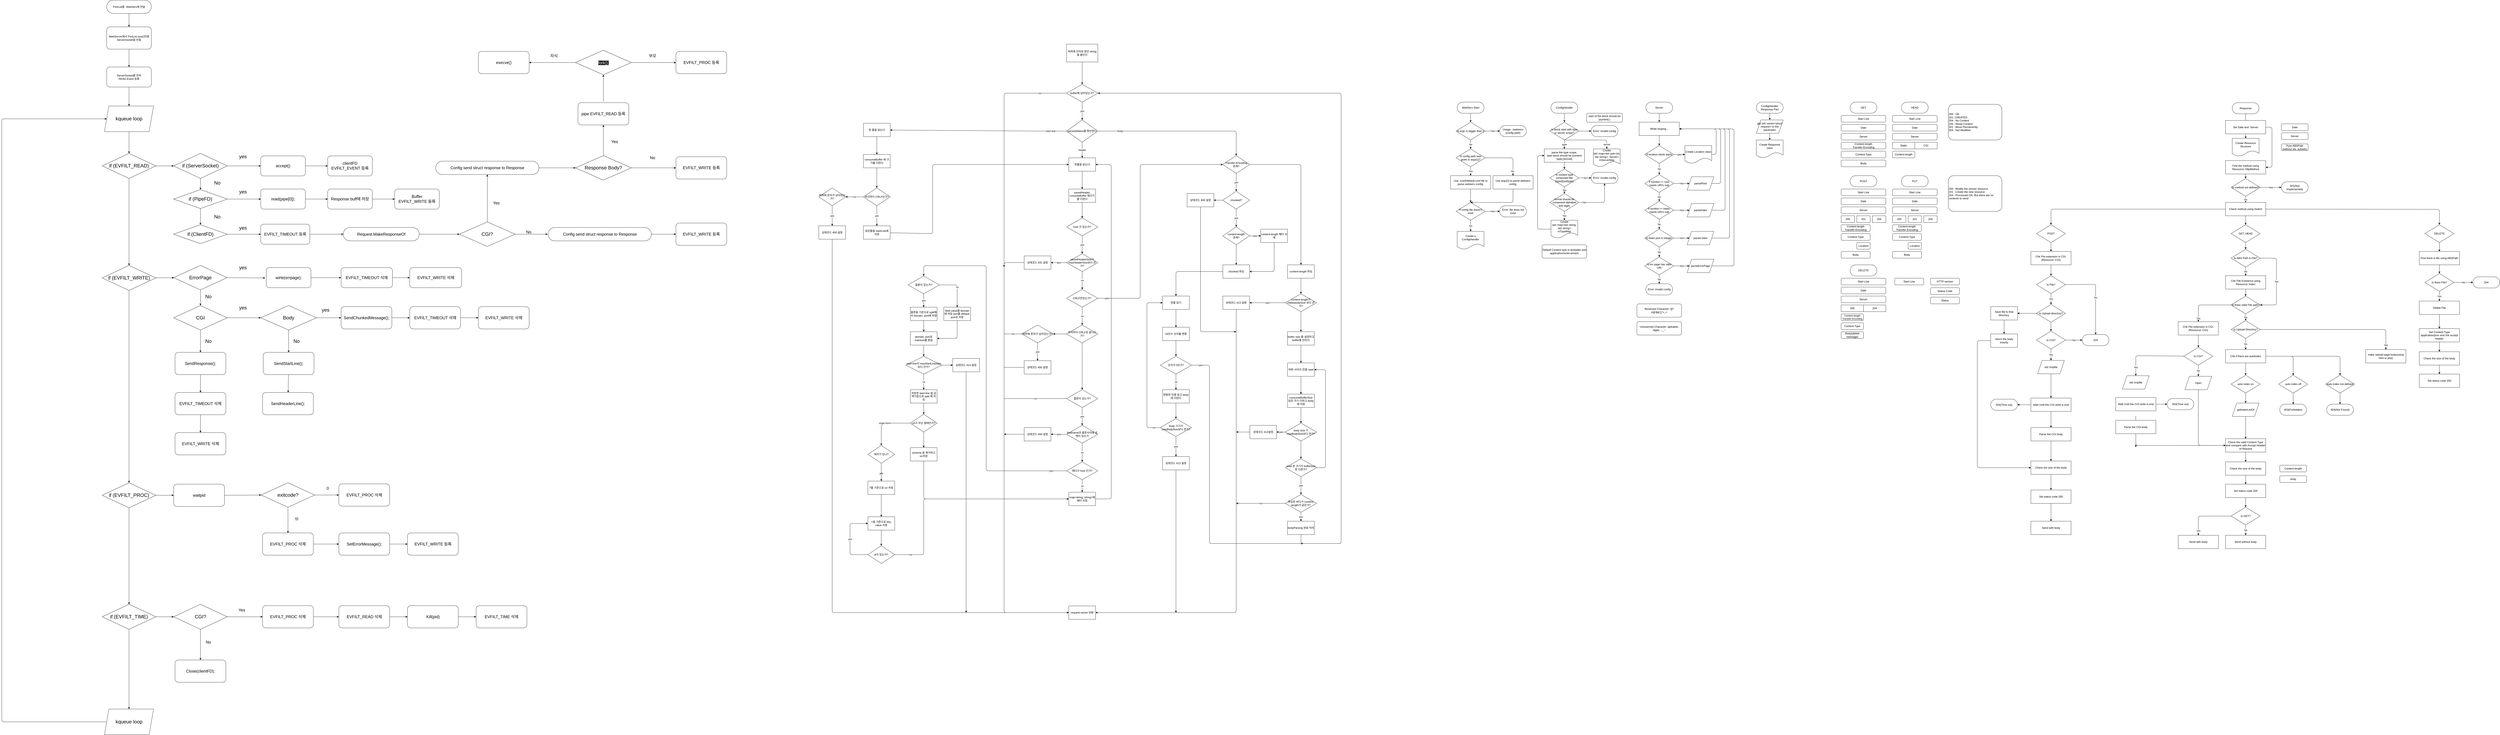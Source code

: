 <mxfile>
    <diagram id="FudYD1BTGsEMPj9r9TRg" name="페이지-1">
        <mxGraphModel dx="7498" dy="3837" grid="1" gridSize="10" guides="1" tooltips="1" connect="1" arrows="1" fold="1" page="1" pageScale="1" pageWidth="827" pageHeight="1169" math="0" shadow="0">
            <root>
                <mxCell id="0"/>
                <mxCell id="1" parent="0"/>
                <mxCell id="178" value="" style="edgeStyle=none;html=1;endArrow=classic;endFill=1;entryX=0.5;entryY=0;entryDx=0;entryDy=0;" parent="1" source="2" target="181" edge="1">
                    <mxGeometry relative="1" as="geometry">
                        <mxPoint x="430" y="20" as="targetPoint"/>
                    </mxGeometry>
                </mxCell>
                <mxCell id="2" value="버퍼에 인자로 받은 string 을 붙인다" style="rounded=0;whiteSpace=wrap;html=1;" parent="1" vertex="1">
                    <mxGeometry x="360" y="-160" width="140" height="80" as="geometry"/>
                </mxCell>
                <mxCell id="13" value="start-line" style="edgeStyle=none;html=1;" parent="1" source="6" target="12" edge="1">
                    <mxGeometry x="-0.823" relative="1" as="geometry">
                        <Array as="points">
                            <mxPoint x="220" y="230"/>
                        </Array>
                        <mxPoint x="-1" as="offset"/>
                    </mxGeometry>
                </mxCell>
                <mxCell id="15" value="header" style="edgeStyle=none;html=1;" parent="1" source="6" target="14" edge="1">
                    <mxGeometry relative="1" as="geometry"/>
                </mxCell>
                <mxCell id="17" value="body" style="edgeStyle=none;html=1;entryX=0.5;entryY=0;entryDx=0;entryDy=0;" parent="1" source="6" target="139" edge="1">
                    <mxGeometry x="-0.726" relative="1" as="geometry">
                        <mxPoint x="1120" y="350" as="targetPoint"/>
                        <Array as="points">
                            <mxPoint x="650" y="230"/>
                            <mxPoint x="1120" y="230"/>
                        </Array>
                        <mxPoint as="offset"/>
                    </mxGeometry>
                </mxCell>
                <mxCell id="6" value="parsedStatus를 확인한다" style="rhombus;whiteSpace=wrap;html=1;rounded=0;" parent="1" vertex="1">
                    <mxGeometry x="360" y="180" width="140" height="100" as="geometry"/>
                </mxCell>
                <mxCell id="63" value="" style="edgeStyle=none;html=1;" parent="1" source="12" target="62" edge="1">
                    <mxGeometry relative="1" as="geometry"/>
                </mxCell>
                <mxCell id="12" value="한 줄을 읽는다" style="whiteSpace=wrap;html=1;rounded=0;" parent="1" vertex="1">
                    <mxGeometry x="-550" y="195" width="120" height="60" as="geometry"/>
                </mxCell>
                <mxCell id="66" value="" style="edgeStyle=none;html=1;" parent="1" source="14" target="65" edge="1">
                    <mxGeometry relative="1" as="geometry"/>
                </mxCell>
                <mxCell id="14" value="한줄을 읽는다" style="whiteSpace=wrap;html=1;rounded=0;" parent="1" vertex="1">
                    <mxGeometry x="370" y="350" width="120" height="60" as="geometry"/>
                </mxCell>
                <mxCell id="27" value="origin-form" style="edgeStyle=none;html=1;" parent="1" source="20" target="26" edge="1">
                    <mxGeometry relative="1" as="geometry">
                        <Array as="points">
                            <mxPoint x="-470" y="1540"/>
                        </Array>
                    </mxGeometry>
                </mxCell>
                <mxCell id="39" value="" style="edgeStyle=none;html=1;" parent="1" source="20" target="38" edge="1">
                    <mxGeometry relative="1" as="geometry"/>
                </mxCell>
                <mxCell id="20" value="uri가 무슨 형태인가?" style="rhombus;whiteSpace=wrap;html=1;rounded=0;" parent="1" vertex="1">
                    <mxGeometry x="-340" y="1500" width="120" height="80" as="geometry"/>
                </mxCell>
                <mxCell id="33" value="yes" style="edgeStyle=none;html=1;" parent="1" source="26" edge="1">
                    <mxGeometry relative="1" as="geometry">
                        <mxPoint x="-470" y="1810" as="targetPoint"/>
                    </mxGeometry>
                </mxCell>
                <mxCell id="42" value="" style="edgeStyle=none;html=1;" parent="1" source="26" target="41" edge="1">
                    <mxGeometry relative="1" as="geometry"/>
                </mxCell>
                <mxCell id="26" value="쿼리가 있나?" style="rhombus;whiteSpace=wrap;html=1;rounded=0;" parent="1" vertex="1">
                    <mxGeometry x="-530" y="1640" width="120" height="80" as="geometry"/>
                </mxCell>
                <mxCell id="35" value="" style="edgeStyle=none;html=1;" parent="1" source="32" target="34" edge="1">
                    <mxGeometry relative="1" as="geometry"/>
                </mxCell>
                <mxCell id="32" value="=을 기준으로 key, value 저장" style="whiteSpace=wrap;html=1;rounded=0;" parent="1" vertex="1">
                    <mxGeometry x="-530" y="1960" width="120" height="60" as="geometry"/>
                </mxCell>
                <mxCell id="36" value="yes" style="edgeStyle=none;html=1;entryX=0;entryY=0.5;entryDx=0;entryDy=0;" parent="1" source="34" target="32" edge="1">
                    <mxGeometry relative="1" as="geometry">
                        <Array as="points">
                            <mxPoint x="-610" y="2130"/>
                            <mxPoint x="-610" y="1990"/>
                        </Array>
                    </mxGeometry>
                </mxCell>
                <mxCell id="37" value="no" style="edgeStyle=none;html=1;entryX=0;entryY=0.5;entryDx=0;entryDy=0;" parent="1" source="34" target="113" edge="1">
                    <mxGeometry x="-0.864" relative="1" as="geometry">
                        <mxPoint x="-270" y="1890" as="targetPoint"/>
                        <Array as="points">
                            <mxPoint x="-280" y="2130"/>
                            <mxPoint x="-280" y="1880"/>
                        </Array>
                        <mxPoint x="1" as="offset"/>
                    </mxGeometry>
                </mxCell>
                <mxCell id="34" value="&amp;amp;이 있는가?" style="rhombus;whiteSpace=wrap;html=1;rounded=0;" parent="1" vertex="1">
                    <mxGeometry x="-530" y="2090" width="120" height="80" as="geometry"/>
                </mxCell>
                <mxCell id="138" style="edgeStyle=none;html=1;endArrow=classic;endFill=1;entryX=0;entryY=0.5;entryDx=0;entryDy=0;" parent="1" source="38" target="113" edge="1">
                    <mxGeometry relative="1" as="geometry">
                        <mxPoint x="-110.0" y="1910" as="targetPoint"/>
                        <Array as="points">
                            <mxPoint x="-280" y="1880"/>
                        </Array>
                    </mxGeometry>
                </mxCell>
                <mxCell id="38" value="scheme 을 제거하고 uri저장" style="whiteSpace=wrap;html=1;rounded=0;" parent="1" vertex="1">
                    <mxGeometry x="-340" y="1650" width="120" height="60" as="geometry"/>
                </mxCell>
                <mxCell id="43" style="edgeStyle=none;html=1;entryX=0.5;entryY=0;entryDx=0;entryDy=0;" parent="1" source="41" target="32" edge="1">
                    <mxGeometry relative="1" as="geometry"/>
                </mxCell>
                <mxCell id="41" value="?를 기준으로 uri 저장" style="whiteSpace=wrap;html=1;rounded=0;" parent="1" vertex="1">
                    <mxGeometry x="-530" y="1800" width="120" height="60" as="geometry"/>
                </mxCell>
                <mxCell id="52" value="yes" style="edgeStyle=none;html=1;" parent="1" source="48" target="51" edge="1">
                    <mxGeometry relative="1" as="geometry"/>
                </mxCell>
                <mxCell id="54" value="no" style="edgeStyle=none;html=1;" parent="1" source="48" target="53" edge="1">
                    <mxGeometry relative="1" as="geometry"/>
                </mxCell>
                <mxCell id="48" value="마지막이 CRLF인가?" style="rhombus;whiteSpace=wrap;html=1;rounded=0;" parent="1" vertex="1">
                    <mxGeometry x="-550" y="485" width="120" height="80" as="geometry"/>
                </mxCell>
                <mxCell id="107" style="edgeStyle=none;html=1;entryX=0;entryY=0.5;entryDx=0;entryDy=0;endArrow=classic;endFill=1;" parent="1" source="51" target="14" edge="1">
                    <mxGeometry relative="1" as="geometry">
                        <Array as="points">
                            <mxPoint x="-240" y="690"/>
                            <mxPoint x="-240" y="380"/>
                        </Array>
                    </mxGeometry>
                </mxCell>
                <mxCell id="51" value="읽은줄을 startLine에 저장" style="whiteSpace=wrap;html=1;rounded=0;" parent="1" vertex="1">
                    <mxGeometry x="-550" y="655" width="120" height="60" as="geometry"/>
                </mxCell>
                <mxCell id="57" value="yes" style="edgeStyle=none;html=1;" parent="1" source="53" target="56" edge="1">
                    <mxGeometry relative="1" as="geometry"/>
                </mxCell>
                <mxCell id="53" value="버퍼에 문자가 남아있는가?" style="rhombus;whiteSpace=wrap;html=1;rounded=0;" parent="1" vertex="1">
                    <mxGeometry x="-750" y="485" width="120" height="80" as="geometry"/>
                </mxCell>
                <mxCell id="59" style="edgeStyle=none;html=1;entryX=0;entryY=0.5;entryDx=0;entryDy=0;" parent="1" source="56" target="60" edge="1">
                    <mxGeometry relative="1" as="geometry">
                        <mxPoint x="170" y="2385" as="targetPoint"/>
                        <Array as="points">
                            <mxPoint x="-690" y="1115"/>
                            <mxPoint x="-690" y="2390"/>
                        </Array>
                    </mxGeometry>
                </mxCell>
                <mxCell id="56" value="상태코드 400 설정" style="whiteSpace=wrap;html=1;rounded=0;" parent="1" vertex="1">
                    <mxGeometry x="-750" y="655" width="120" height="60" as="geometry"/>
                </mxCell>
                <mxCell id="60" value="request-vector 반환" style="whiteSpace=wrap;html=1;rounded=0;" parent="1" vertex="1">
                    <mxGeometry x="370" y="2360" width="120" height="60" as="geometry"/>
                </mxCell>
                <mxCell id="64" style="edgeStyle=none;html=1;entryX=0.5;entryY=0;entryDx=0;entryDy=0;" parent="1" source="62" target="48" edge="1">
                    <mxGeometry relative="1" as="geometry"/>
                </mxCell>
                <mxCell id="62" value="consumeBuffer 에 크기를 더한다" style="whiteSpace=wrap;html=1;rounded=0;" parent="1" vertex="1">
                    <mxGeometry x="-550" y="335" width="120" height="60" as="geometry"/>
                </mxCell>
                <mxCell id="68" value="" style="edgeStyle=none;html=1;" parent="1" source="65" target="67" edge="1">
                    <mxGeometry relative="1" as="geometry"/>
                </mxCell>
                <mxCell id="65" value="savedHeader, conumeBuffer 에크기를 더한다" style="whiteSpace=wrap;html=1;rounded=0;" parent="1" vertex="1">
                    <mxGeometry x="370" y="490" width="120" height="60" as="geometry"/>
                </mxCell>
                <mxCell id="71" value="yes" style="edgeStyle=none;html=1;" parent="1" source="67" target="70" edge="1">
                    <mxGeometry relative="1" as="geometry"/>
                </mxCell>
                <mxCell id="67" value="host 가 있는가?" style="rhombus;whiteSpace=wrap;html=1;rounded=0;" parent="1" vertex="1">
                    <mxGeometry x="360" y="620" width="140" height="80" as="geometry"/>
                </mxCell>
                <mxCell id="73" value="yes" style="edgeStyle=none;html=1;" parent="1" source="70" target="72" edge="1">
                    <mxGeometry relative="1" as="geometry"/>
                </mxCell>
                <mxCell id="76" value="no" style="edgeStyle=none;html=1;" parent="1" source="70" target="75" edge="1">
                    <mxGeometry relative="1" as="geometry"/>
                </mxCell>
                <mxCell id="70" value="savedHeaderSize가&lt;br&gt;maxHeaderSize보다 큰가?" style="rhombus;whiteSpace=wrap;html=1;rounded=0;" parent="1" vertex="1">
                    <mxGeometry x="360" y="780" width="140" height="80" as="geometry"/>
                </mxCell>
                <mxCell id="74" style="edgeStyle=none;html=1;entryX=0;entryY=0.5;entryDx=0;entryDy=0;exitX=0;exitY=0.5;exitDx=0;exitDy=0;" parent="1" source="72" target="60" edge="1">
                    <mxGeometry relative="1" as="geometry">
                        <mxPoint x="370" y="1120" as="targetPoint"/>
                        <Array as="points">
                            <mxPoint x="80" y="820"/>
                            <mxPoint x="80" y="2390"/>
                        </Array>
                    </mxGeometry>
                </mxCell>
                <mxCell id="72" value="상태코드 431 설정" style="whiteSpace=wrap;html=1;rounded=0;" parent="1" vertex="1">
                    <mxGeometry x="170" y="790" width="120" height="60" as="geometry"/>
                </mxCell>
                <mxCell id="87" value="no" style="edgeStyle=none;html=1;endArrow=classic;endFill=1;" parent="1" source="75" target="86" edge="1">
                    <mxGeometry relative="1" as="geometry"/>
                </mxCell>
                <mxCell id="106" value="yes" style="edgeStyle=none;html=1;entryX=0;entryY=0.5;entryDx=0;entryDy=0;endArrow=classic;endFill=1;" parent="1" source="75" target="139" edge="1">
                    <mxGeometry x="-0.931" relative="1" as="geometry">
                        <mxPoint x="1060" y="380" as="targetPoint"/>
                        <Array as="points">
                            <mxPoint x="690" y="980"/>
                            <mxPoint x="690" y="380"/>
                            <mxPoint x="1000" y="380"/>
                            <mxPoint x="1020" y="380"/>
                        </Array>
                        <mxPoint as="offset"/>
                    </mxGeometry>
                </mxCell>
                <mxCell id="75" value="CRLF만있는가?" style="rhombus;whiteSpace=wrap;html=1;rounded=0;" parent="1" vertex="1">
                    <mxGeometry x="360" y="940" width="140" height="80" as="geometry"/>
                </mxCell>
                <mxCell id="82" value="yes" style="edgeStyle=none;html=1;endArrow=classic;endFill=1;" parent="1" source="79" target="81" edge="1">
                    <mxGeometry relative="1" as="geometry"/>
                </mxCell>
                <mxCell id="92" value="no" style="edgeStyle=none;html=1;exitX=0;exitY=0.5;exitDx=0;exitDy=0;endArrow=none;endFill=0;" parent="1" source="79" edge="1">
                    <mxGeometry relative="1" as="geometry">
                        <mxPoint x="80" y="1140" as="targetPoint"/>
                    </mxGeometry>
                </mxCell>
                <mxCell id="79" value="버퍼에 문자가 남아있는가?" style="rhombus;whiteSpace=wrap;html=1;rounded=0;" parent="1" vertex="1">
                    <mxGeometry x="160" y="1100" width="140" height="80" as="geometry"/>
                </mxCell>
                <mxCell id="83" style="edgeStyle=none;html=1;endArrow=none;endFill=0;" parent="1" source="81" edge="1">
                    <mxGeometry relative="1" as="geometry">
                        <mxPoint x="80" y="1290" as="targetPoint"/>
                    </mxGeometry>
                </mxCell>
                <mxCell id="81" value="상태코드 400 설정" style="whiteSpace=wrap;html=1;rounded=0;" parent="1" vertex="1">
                    <mxGeometry x="170" y="1260" width="120" height="60" as="geometry"/>
                </mxCell>
                <mxCell id="91" style="edgeStyle=none;html=1;entryX=1;entryY=0.5;entryDx=0;entryDy=0;endArrow=classic;endFill=1;" parent="1" source="86" target="79" edge="1">
                    <mxGeometry relative="1" as="geometry"/>
                </mxCell>
                <mxCell id="95" value="" style="edgeStyle=none;html=1;endArrow=classic;endFill=1;" parent="1" source="86" target="94" edge="1">
                    <mxGeometry relative="1" as="geometry"/>
                </mxCell>
                <mxCell id="86" value="마지막이 CRLF로 끝나는가?" style="rhombus;whiteSpace=wrap;html=1;rounded=0;" parent="1" vertex="1">
                    <mxGeometry x="360" y="1100" width="140" height="80" as="geometry"/>
                </mxCell>
                <mxCell id="96" value="no" style="edgeStyle=none;html=1;endArrow=none;endFill=0;" parent="1" source="94" edge="1">
                    <mxGeometry relative="1" as="geometry">
                        <mxPoint x="80" y="1430" as="targetPoint"/>
                    </mxGeometry>
                </mxCell>
                <mxCell id="98" value="yes" style="edgeStyle=none;html=1;endArrow=classic;endFill=1;" parent="1" source="94" target="97" edge="1">
                    <mxGeometry relative="1" as="geometry"/>
                </mxCell>
                <mxCell id="94" value="콜론이 있는가?" style="rhombus;whiteSpace=wrap;html=1;rounded=0;" parent="1" vertex="1">
                    <mxGeometry x="360" y="1390" width="140" height="80" as="geometry"/>
                </mxCell>
                <mxCell id="101" value="no" style="edgeStyle=none;html=1;endArrow=classic;endFill=1;entryX=0.5;entryY=0;entryDx=0;entryDy=0;" parent="1" source="97" target="114" edge="1">
                    <mxGeometry relative="1" as="geometry">
                        <mxPoint x="430" y="1710" as="targetPoint"/>
                    </mxGeometry>
                </mxCell>
                <mxCell id="103" value="yes" style="edgeStyle=none;html=1;endArrow=classic;endFill=1;" parent="1" source="97" target="102" edge="1">
                    <mxGeometry relative="1" as="geometry"/>
                </mxCell>
                <mxCell id="97" value="fieldname과 콜론사이에 공백이 있는가" style="rhombus;whiteSpace=wrap;html=1;rounded=0;" parent="1" vertex="1">
                    <mxGeometry x="360" y="1550" width="140" height="80" as="geometry"/>
                </mxCell>
                <mxCell id="104" style="edgeStyle=none;html=1;endArrow=classic;endFill=1;" parent="1" source="102" edge="1">
                    <mxGeometry relative="1" as="geometry">
                        <mxPoint x="80" y="1590" as="targetPoint"/>
                    </mxGeometry>
                </mxCell>
                <mxCell id="102" value="상태코드 400 설정" style="whiteSpace=wrap;html=1;rounded=0;" parent="1" vertex="1">
                    <mxGeometry x="170" y="1560" width="120" height="60" as="geometry"/>
                </mxCell>
                <mxCell id="116" style="edgeStyle=none;html=1;endArrow=classic;endFill=1;entryX=1;entryY=0.5;entryDx=0;entryDy=0;" parent="1" source="113" target="14" edge="1">
                    <mxGeometry relative="1" as="geometry">
                        <mxPoint x="560" y="1880" as="targetPoint"/>
                        <Array as="points">
                            <mxPoint x="560" y="1880"/>
                            <mxPoint x="560" y="380"/>
                        </Array>
                    </mxGeometry>
                </mxCell>
                <mxCell id="113" value="map&amp;lt;string, string&amp;gt;에 헤더 저장" style="whiteSpace=wrap;html=1;rounded=0;" parent="1" vertex="1">
                    <mxGeometry x="370" y="1850" width="120" height="60" as="geometry"/>
                </mxCell>
                <mxCell id="115" value="no" style="edgeStyle=none;html=1;entryX=0.5;entryY=0;entryDx=0;entryDy=0;endArrow=classic;endFill=1;" parent="1" source="114" target="113" edge="1">
                    <mxGeometry relative="1" as="geometry"/>
                </mxCell>
                <mxCell id="117" value="yes" style="edgeStyle=none;html=1;endArrow=classic;endFill=1;entryX=0.5;entryY=0;entryDx=0;entryDy=0;" parent="1" source="114" target="119" edge="1">
                    <mxGeometry x="-0.913" relative="1" as="geometry">
                        <mxPoint x="-280" y="890" as="targetPoint"/>
                        <Array as="points">
                            <mxPoint y="1754"/>
                            <mxPoint y="834"/>
                            <mxPoint x="-280" y="834"/>
                        </Array>
                        <mxPoint x="1" as="offset"/>
                    </mxGeometry>
                </mxCell>
                <mxCell id="114" value="헤더가 host 인가?" style="rhombus;whiteSpace=wrap;html=1;rounded=0;" parent="1" vertex="1">
                    <mxGeometry x="360" y="1714" width="140" height="80" as="geometry"/>
                </mxCell>
                <mxCell id="122" value="yes" style="edgeStyle=none;html=1;endArrow=classic;endFill=1;" parent="1" source="119" target="121" edge="1">
                    <mxGeometry relative="1" as="geometry"/>
                </mxCell>
                <mxCell id="124" value="no" style="edgeStyle=none;html=1;endArrow=classic;endFill=1;" parent="1" source="119" target="123" edge="1">
                    <mxGeometry relative="1" as="geometry">
                        <Array as="points">
                            <mxPoint x="-130" y="920"/>
                        </Array>
                    </mxGeometry>
                </mxCell>
                <mxCell id="119" value="콜론이 있는가?" style="rhombus;whiteSpace=wrap;html=1;" parent="1" vertex="1">
                    <mxGeometry x="-350" y="880" width="140" height="80" as="geometry"/>
                </mxCell>
                <mxCell id="127" value="" style="edgeStyle=none;html=1;endArrow=classic;endFill=1;" parent="1" source="121" target="126" edge="1">
                    <mxGeometry relative="1" as="geometry"/>
                </mxCell>
                <mxCell id="121" value="콜른을 기준으로 split해서 domain, port에 저장" style="whiteSpace=wrap;html=1;" parent="1" vertex="1">
                    <mxGeometry x="-340" y="1020" width="120" height="60" as="geometry"/>
                </mxCell>
                <mxCell id="128" style="edgeStyle=none;html=1;entryX=1;entryY=0.5;entryDx=0;entryDy=0;endArrow=classic;endFill=1;" parent="1" source="123" target="126" edge="1">
                    <mxGeometry relative="1" as="geometry">
                        <Array as="points">
                            <mxPoint x="-130" y="1160"/>
                        </Array>
                    </mxGeometry>
                </mxCell>
                <mxCell id="123" value="field-value를 domain에 저장 port를 default-port로 저장" style="whiteSpace=wrap;html=1;" parent="1" vertex="1">
                    <mxGeometry x="-190" y="1020" width="120" height="60" as="geometry"/>
                </mxCell>
                <mxCell id="133" value="" style="edgeStyle=none;html=1;endArrow=classic;endFill=1;" parent="1" source="126" target="132" edge="1">
                    <mxGeometry relative="1" as="geometry"/>
                </mxCell>
                <mxCell id="126" value="domain, port로 maxsize를 받음" style="whiteSpace=wrap;html=1;" parent="1" vertex="1">
                    <mxGeometry x="-340" y="1130" width="120" height="60" as="geometry"/>
                </mxCell>
                <mxCell id="131" style="edgeStyle=none;html=1;entryX=0.5;entryY=0;entryDx=0;entryDy=0;endArrow=classic;endFill=1;" parent="1" source="129" target="20" edge="1">
                    <mxGeometry relative="1" as="geometry"/>
                </mxCell>
                <mxCell id="129" value="저장한 start-line 을 공백기준으로 split 해 저장" style="whiteSpace=wrap;html=1;" parent="1" vertex="1">
                    <mxGeometry x="-340" y="1390" width="120" height="60" as="geometry"/>
                </mxCell>
                <mxCell id="134" value="no" style="edgeStyle=none;html=1;entryX=0.5;entryY=0;entryDx=0;entryDy=0;endArrow=classic;endFill=1;" parent="1" source="132" target="129" edge="1">
                    <mxGeometry relative="1" as="geometry"/>
                </mxCell>
                <mxCell id="136" value="" style="edgeStyle=none;html=1;endArrow=classic;endFill=1;" parent="1" source="132" target="135" edge="1">
                    <mxGeometry relative="1" as="geometry"/>
                </mxCell>
                <mxCell id="132" value="start-line이 maxStartLineSize보다 큰가?" style="rhombus;whiteSpace=wrap;html=1;" parent="1" vertex="1">
                    <mxGeometry x="-360" y="1240" width="160" height="80" as="geometry"/>
                </mxCell>
                <mxCell id="137" style="edgeStyle=none;html=1;endArrow=classic;endFill=1;" parent="1" source="135" edge="1">
                    <mxGeometry relative="1" as="geometry">
                        <mxPoint x="-90" y="2390" as="targetPoint"/>
                    </mxGeometry>
                </mxCell>
                <mxCell id="135" value="상태코드 414 설정" style="whiteSpace=wrap;html=1;" parent="1" vertex="1">
                    <mxGeometry x="-150" y="1250" width="120" height="60" as="geometry"/>
                </mxCell>
                <mxCell id="141" value="yes" style="edgeStyle=none;html=1;endArrow=classic;endFill=1;" parent="1" source="139" target="140" edge="1">
                    <mxGeometry relative="1" as="geometry"/>
                </mxCell>
                <mxCell id="150" style="edgeStyle=none;html=1;endArrow=classic;endFill=1;entryX=0.5;entryY=0;entryDx=0;entryDy=0;" parent="1" source="139" target="151" edge="1">
                    <mxGeometry relative="1" as="geometry">
                        <mxPoint x="1440" y="760" as="targetPoint"/>
                        <Array as="points">
                            <mxPoint x="1410" y="380"/>
                        </Array>
                    </mxGeometry>
                </mxCell>
                <mxCell id="139" value="Transfer-Encoding&lt;br&gt;존재?" style="rhombus;whiteSpace=wrap;html=1;" parent="1" vertex="1">
                    <mxGeometry x="1060" y="340" width="120" height="80" as="geometry"/>
                </mxCell>
                <mxCell id="143" value="yes" style="edgeStyle=none;html=1;endArrow=classic;endFill=1;" parent="1" source="140" target="142" edge="1">
                    <mxGeometry relative="1" as="geometry">
                        <Array as="points">
                            <mxPoint x="1120" y="620"/>
                        </Array>
                    </mxGeometry>
                </mxCell>
                <mxCell id="210" value="" style="edgeStyle=none;html=1;endArrow=classic;endFill=1;" parent="1" source="140" target="209" edge="1">
                    <mxGeometry relative="1" as="geometry"/>
                </mxCell>
                <mxCell id="140" value="chunked?" style="rhombus;whiteSpace=wrap;html=1;" parent="1" vertex="1">
                    <mxGeometry x="1060" y="500" width="120" height="80" as="geometry"/>
                </mxCell>
                <mxCell id="146" value="yes" style="edgeStyle=none;html=1;endArrow=classic;endFill=1;exitX=1;exitY=0.5;exitDx=0;exitDy=0;" parent="1" source="142" target="145" edge="1">
                    <mxGeometry relative="1" as="geometry"/>
                </mxCell>
                <mxCell id="148" value="" style="edgeStyle=none;html=1;endArrow=classic;endFill=1;" parent="1" source="142" target="147" edge="1">
                    <mxGeometry relative="1" as="geometry"/>
                </mxCell>
                <mxCell id="142" value="content-length&lt;br&gt;존재?" style="rhombus;whiteSpace=wrap;html=1;" parent="1" vertex="1">
                    <mxGeometry x="1060" y="660" width="120" height="80" as="geometry"/>
                </mxCell>
                <mxCell id="149" style="edgeStyle=none;html=1;entryX=1;entryY=0.5;entryDx=0;entryDy=0;endArrow=classic;endFill=1;" parent="1" source="145" target="147" edge="1">
                    <mxGeometry relative="1" as="geometry">
                        <Array as="points">
                            <mxPoint x="1290" y="860"/>
                        </Array>
                    </mxGeometry>
                </mxCell>
                <mxCell id="145" value="content-length 헤더 삭제" style="whiteSpace=wrap;html=1;" parent="1" vertex="1">
                    <mxGeometry x="1230" y="670" width="120" height="60" as="geometry"/>
                </mxCell>
                <mxCell id="191" value="" style="edgeStyle=none;html=1;endArrow=classic;endFill=1;" parent="1" source="147" target="190" edge="1">
                    <mxGeometry relative="1" as="geometry">
                        <Array as="points">
                            <mxPoint x="850" y="860"/>
                        </Array>
                    </mxGeometry>
                </mxCell>
                <mxCell id="147" value="chunked 파싱" style="whiteSpace=wrap;html=1;" parent="1" vertex="1">
                    <mxGeometry x="1060" y="830" width="120" height="60" as="geometry"/>
                </mxCell>
                <mxCell id="153" value="" style="edgeStyle=none;html=1;endArrow=classic;endFill=1;" parent="1" source="151" target="152" edge="1">
                    <mxGeometry relative="1" as="geometry"/>
                </mxCell>
                <mxCell id="151" value="content-length 파싱" style="rounded=0;whiteSpace=wrap;html=1;" parent="1" vertex="1">
                    <mxGeometry x="1350" y="830" width="120" height="60" as="geometry"/>
                </mxCell>
                <mxCell id="155" value="yes" style="edgeStyle=none;html=1;endArrow=classic;endFill=1;" parent="1" source="152" target="154" edge="1">
                    <mxGeometry relative="1" as="geometry"/>
                </mxCell>
                <mxCell id="158" value="" style="edgeStyle=none;html=1;endArrow=classic;endFill=1;" parent="1" source="152" target="157" edge="1">
                    <mxGeometry relative="1" as="geometry"/>
                </mxCell>
                <mxCell id="152" value="content-length가 mMaxbodySize 보다 큰가?" style="rhombus;whiteSpace=wrap;html=1;rounded=0;" parent="1" vertex="1">
                    <mxGeometry x="1340" y="960" width="140" height="80" as="geometry"/>
                </mxCell>
                <mxCell id="156" style="edgeStyle=none;html=1;entryX=1;entryY=0.5;entryDx=0;entryDy=0;endArrow=classic;endFill=1;" parent="1" source="154" target="60" edge="1">
                    <mxGeometry relative="1" as="geometry">
                        <Array as="points">
                            <mxPoint x="1120" y="2390"/>
                        </Array>
                    </mxGeometry>
                </mxCell>
                <mxCell id="154" value="상태코드 413 설정" style="whiteSpace=wrap;html=1;rounded=0;" parent="1" vertex="1">
                    <mxGeometry x="1060" y="970" width="120" height="60" as="geometry"/>
                </mxCell>
                <mxCell id="160" value="" style="edgeStyle=none;html=1;endArrow=classic;endFill=1;" parent="1" source="157" target="159" edge="1">
                    <mxGeometry relative="1" as="geometry"/>
                </mxCell>
                <mxCell id="157" value="buferr size 를 설정하고 buffer를 만든다" style="whiteSpace=wrap;html=1;rounded=0;" parent="1" vertex="1">
                    <mxGeometry x="1350" y="1130" width="120" height="60" as="geometry"/>
                </mxCell>
                <mxCell id="162" value="" style="edgeStyle=none;html=1;endArrow=classic;endFill=1;" parent="1" source="159" target="161" edge="1">
                    <mxGeometry relative="1" as="geometry"/>
                </mxCell>
                <mxCell id="159" value="버퍼 사이즈 만큼 read" style="whiteSpace=wrap;html=1;rounded=0;" parent="1" vertex="1">
                    <mxGeometry x="1350" y="1270" width="120" height="60" as="geometry"/>
                </mxCell>
                <mxCell id="164" value="" style="edgeStyle=none;html=1;endArrow=classic;endFill=1;" parent="1" source="161" target="163" edge="1">
                    <mxGeometry relative="1" as="geometry"/>
                </mxCell>
                <mxCell id="161" value="consumeBufferSize 읽은 크기 더하고 body에 저장" style="whiteSpace=wrap;html=1;rounded=0;" parent="1" vertex="1">
                    <mxGeometry x="1350" y="1410" width="120" height="60" as="geometry"/>
                </mxCell>
                <mxCell id="166" value="yes" style="edgeStyle=none;html=1;endArrow=classic;endFill=1;" parent="1" source="163" target="165" edge="1">
                    <mxGeometry relative="1" as="geometry"/>
                </mxCell>
                <mxCell id="171" value="" style="edgeStyle=none;html=1;endArrow=classic;endFill=1;" parent="1" source="163" target="170" edge="1">
                    <mxGeometry relative="1" as="geometry"/>
                </mxCell>
                <mxCell id="163" value="body size 가 maxBodySize보다 큰가?" style="rhombus;whiteSpace=wrap;html=1;rounded=0;" parent="1" vertex="1">
                    <mxGeometry x="1340" y="1540" width="140" height="80" as="geometry"/>
                </mxCell>
                <mxCell id="167" style="edgeStyle=none;html=1;endArrow=classic;endFill=1;" parent="1" source="165" edge="1">
                    <mxGeometry relative="1" as="geometry">
                        <mxPoint x="1120" y="1580" as="targetPoint"/>
                    </mxGeometry>
                </mxCell>
                <mxCell id="165" value="상태코드 413설정" style="whiteSpace=wrap;html=1;rounded=0;" parent="1" vertex="1">
                    <mxGeometry x="1181" y="1550" width="120" height="60" as="geometry"/>
                </mxCell>
                <mxCell id="173" value="yes" style="edgeStyle=none;html=1;endArrow=classic;endFill=1;" parent="1" source="170" target="172" edge="1">
                    <mxGeometry relative="1" as="geometry"/>
                </mxCell>
                <mxCell id="174" style="edgeStyle=none;html=1;entryX=1;entryY=0.5;entryDx=0;entryDy=0;endArrow=classic;endFill=1;" parent="1" source="170" target="159" edge="1">
                    <mxGeometry relative="1" as="geometry">
                        <Array as="points">
                            <mxPoint x="1520" y="1740"/>
                            <mxPoint x="1520" y="1300"/>
                        </Array>
                    </mxGeometry>
                </mxCell>
                <mxCell id="170" value="read 한 크기가 buffersize랑 다른가?" style="rhombus;whiteSpace=wrap;html=1;rounded=0;" parent="1" vertex="1">
                    <mxGeometry x="1340" y="1700" width="140" height="80" as="geometry"/>
                </mxCell>
                <mxCell id="180" value="" style="edgeStyle=none;html=1;entryX=1;entryY=0.5;entryDx=0;entryDy=0;endArrow=classic;endFill=1;exitX=0.5;exitY=1;exitDx=0;exitDy=0;" parent="1" source="186" target="181" edge="1">
                    <mxGeometry x="-0.82" y="60" relative="1" as="geometry">
                        <mxPoint x="1400" y="2080" as="sourcePoint"/>
                        <mxPoint x="490" y="50" as="targetPoint"/>
                        <Array as="points">
                            <mxPoint x="1410" y="2080"/>
                            <mxPoint x="1590" y="2080"/>
                            <mxPoint x="1590" y="60"/>
                        </Array>
                        <mxPoint as="offset"/>
                    </mxGeometry>
                </mxCell>
                <mxCell id="187" value="yes" style="edgeStyle=none;html=1;endArrow=classic;endFill=1;" parent="1" source="172" target="186" edge="1">
                    <mxGeometry relative="1" as="geometry"/>
                </mxCell>
                <mxCell id="189" value="no" style="edgeStyle=none;html=1;endArrow=classic;endFill=1;" parent="1" source="172" edge="1">
                    <mxGeometry relative="1" as="geometry">
                        <mxPoint x="1120" y="1900" as="targetPoint"/>
                    </mxGeometry>
                </mxCell>
                <mxCell id="172" value="파싱된 바디가 content-length가 같은가?" style="rhombus;whiteSpace=wrap;html=1;rounded=0;" parent="1" vertex="1">
                    <mxGeometry x="1340" y="1860" width="140" height="80" as="geometry"/>
                </mxCell>
                <mxCell id="179" value="yes" style="edgeStyle=none;html=1;entryX=0.5;entryY=0;entryDx=0;entryDy=0;endArrow=classic;endFill=1;exitX=0.5;exitY=1;exitDx=0;exitDy=0;" parent="1" source="181" target="6" edge="1">
                    <mxGeometry relative="1" as="geometry">
                        <mxPoint x="430" y="80" as="sourcePoint"/>
                    </mxGeometry>
                </mxCell>
                <mxCell id="182" value="no" style="edgeStyle=none;html=1;endArrow=classic;endFill=1;" parent="1" source="181" edge="1">
                    <mxGeometry x="-0.774" relative="1" as="geometry">
                        <mxPoint x="80" y="840" as="targetPoint"/>
                        <Array as="points">
                            <mxPoint x="80" y="60"/>
                        </Array>
                        <mxPoint as="offset"/>
                    </mxGeometry>
                </mxCell>
                <mxCell id="181" value="buffer에 남아있는가?" style="rhombus;whiteSpace=wrap;html=1;" parent="1" vertex="1">
                    <mxGeometry x="360" y="20" width="140" height="80" as="geometry"/>
                </mxCell>
                <mxCell id="186" value="bodyParsing 완료 처리" style="whiteSpace=wrap;html=1;rounded=0;" parent="1" vertex="1">
                    <mxGeometry x="1350" y="1980" width="120" height="60" as="geometry"/>
                </mxCell>
                <mxCell id="193" value="" style="edgeStyle=none;html=1;endArrow=classic;endFill=1;" parent="1" source="190" target="192" edge="1">
                    <mxGeometry relative="1" as="geometry"/>
                </mxCell>
                <mxCell id="190" value="한줄 읽기" style="whiteSpace=wrap;html=1;" parent="1" vertex="1">
                    <mxGeometry x="790" y="970" width="120" height="60" as="geometry"/>
                </mxCell>
                <mxCell id="197" value="" style="edgeStyle=none;html=1;endArrow=classic;endFill=1;" parent="1" source="192" target="196" edge="1">
                    <mxGeometry relative="1" as="geometry"/>
                </mxCell>
                <mxCell id="192" value="16진수 숫자를 변환" style="whiteSpace=wrap;html=1;" parent="1" vertex="1">
                    <mxGeometry x="790" y="1110" width="120" height="60" as="geometry"/>
                </mxCell>
                <mxCell id="199" value="no" style="edgeStyle=none;html=1;entryX=0;entryY=0.5;entryDx=0;entryDy=0;endArrow=classic;endFill=1;exitX=0;exitY=0.5;exitDx=0;exitDy=0;" parent="1" source="203" target="190" edge="1">
                    <mxGeometry x="-0.913" relative="1" as="geometry">
                        <Array as="points">
                            <mxPoint x="720" y="1560"/>
                            <mxPoint x="720" y="1000"/>
                        </Array>
                        <mxPoint x="1" as="offset"/>
                    </mxGeometry>
                </mxCell>
                <mxCell id="204" value="" style="edgeStyle=none;html=1;endArrow=classic;endFill=1;" parent="1" source="194" target="203" edge="1">
                    <mxGeometry relative="1" as="geometry"/>
                </mxCell>
                <mxCell id="194" value="변환한 만큼 읽고 body 에 더한다" style="whiteSpace=wrap;html=1;" parent="1" vertex="1">
                    <mxGeometry x="790" y="1390" width="120" height="60" as="geometry"/>
                </mxCell>
                <mxCell id="198" value="no" style="edgeStyle=none;html=1;entryX=0.5;entryY=0;entryDx=0;entryDy=0;endArrow=classic;endFill=1;" parent="1" source="196" target="194" edge="1">
                    <mxGeometry relative="1" as="geometry"/>
                </mxCell>
                <mxCell id="201" value="yes" style="edgeStyle=none;html=1;exitX=1;exitY=0.5;exitDx=0;exitDy=0;endArrow=classic;endFill=1;" parent="1" source="196" edge="1">
                    <mxGeometry x="-0.939" relative="1" as="geometry">
                        <mxPoint x="1420" y="2080" as="targetPoint"/>
                        <Array as="points">
                            <mxPoint x="1000" y="1280"/>
                            <mxPoint x="1000" y="2080"/>
                        </Array>
                        <mxPoint as="offset"/>
                    </mxGeometry>
                </mxCell>
                <mxCell id="196" value="숫자가 0인가?" style="rhombus;whiteSpace=wrap;html=1;" parent="1" vertex="1">
                    <mxGeometry x="780" y="1240" width="140" height="80" as="geometry"/>
                </mxCell>
                <mxCell id="206" value="yes" style="edgeStyle=none;html=1;endArrow=classic;endFill=1;" parent="1" source="203" target="205" edge="1">
                    <mxGeometry relative="1" as="geometry"/>
                </mxCell>
                <mxCell id="203" value="body 크기가 maxBodySize보다 큰가?" style="rhombus;whiteSpace=wrap;html=1;" parent="1" vertex="1">
                    <mxGeometry x="780" y="1520" width="140" height="80" as="geometry"/>
                </mxCell>
                <mxCell id="207" style="edgeStyle=none;html=1;endArrow=classic;endFill=1;" parent="1" source="205" edge="1">
                    <mxGeometry relative="1" as="geometry">
                        <mxPoint x="850" y="2390" as="targetPoint"/>
                    </mxGeometry>
                </mxCell>
                <mxCell id="205" value="상태코드 413 설정" style="whiteSpace=wrap;html=1;" parent="1" vertex="1">
                    <mxGeometry x="790" y="1690" width="120" height="60" as="geometry"/>
                </mxCell>
                <mxCell id="211" style="edgeStyle=none;html=1;endArrow=classic;endFill=1;" parent="1" source="209" edge="1">
                    <mxGeometry relative="1" as="geometry">
                        <mxPoint x="1120" y="1130" as="targetPoint"/>
                        <Array as="points">
                            <mxPoint x="960" y="1130"/>
                        </Array>
                    </mxGeometry>
                </mxCell>
                <mxCell id="209" value="상태코드 400 설정" style="whiteSpace=wrap;html=1;" parent="1" vertex="1">
                    <mxGeometry x="900" y="510" width="120" height="60" as="geometry"/>
                </mxCell>
                <mxCell id="212" style="edgeStyle=none;html=1;exitX=0.5;exitY=1;exitDx=0;exitDy=0;entryX=0.5;entryY=0;entryDx=0;entryDy=0;" parent="1" source="213" target="223" edge="1">
                    <mxGeometry relative="1" as="geometry"/>
                </mxCell>
                <mxCell id="213" value="WebServ Start" style="rounded=1;whiteSpace=wrap;html=1;arcSize=50;" parent="1" vertex="1">
                    <mxGeometry x="2110" y="100" width="120" height="50" as="geometry"/>
                </mxCell>
                <mxCell id="214" value="Is config path was given in argv[1]?" style="rhombus;whiteSpace=wrap;html=1;" parent="1" vertex="1">
                    <mxGeometry x="2105" y="310" width="130" height="80" as="geometry"/>
                </mxCell>
                <mxCell id="215" value="" style="endArrow=classic;html=1;exitX=0.5;exitY=1;exitDx=0;exitDy=0;entryX=0.5;entryY=0;entryDx=0;entryDy=0;" parent="1" source="214" target="222" edge="1">
                    <mxGeometry relative="1" as="geometry">
                        <mxPoint x="2530" y="760" as="sourcePoint"/>
                        <mxPoint x="2170" y="410" as="targetPoint"/>
                    </mxGeometry>
                </mxCell>
                <mxCell id="216" value="Yes" style="edgeLabel;resizable=0;html=1;align=center;verticalAlign=middle;" parent="215" connectable="0" vertex="1">
                    <mxGeometry relative="1" as="geometry"/>
                </mxCell>
                <mxCell id="217" value="" style="endArrow=classic;html=1;exitX=1;exitY=0.5;exitDx=0;exitDy=0;entryX=0.5;entryY=0;entryDx=0;entryDy=0;" parent="1" source="214" target="220" edge="1">
                    <mxGeometry relative="1" as="geometry">
                        <mxPoint x="2190" y="760" as="sourcePoint"/>
                        <mxPoint x="2330" y="410" as="targetPoint"/>
                        <Array as="points">
                            <mxPoint x="2360" y="350"/>
                        </Array>
                    </mxGeometry>
                </mxCell>
                <mxCell id="218" value="No" style="edgeLabel;resizable=0;html=1;align=center;verticalAlign=middle;" parent="217" connectable="0" vertex="1">
                    <mxGeometry relative="1" as="geometry">
                        <mxPoint x="20" y="60" as="offset"/>
                    </mxGeometry>
                </mxCell>
                <mxCell id="219" style="edgeStyle=none;html=1;exitX=0.5;exitY=1;exitDx=0;exitDy=0;entryX=0.5;entryY=0;entryDx=0;entryDy=0;" parent="1" source="220" target="232" edge="1">
                    <mxGeometry relative="1" as="geometry">
                        <Array as="points">
                            <mxPoint x="2360" y="550"/>
                        </Array>
                    </mxGeometry>
                </mxCell>
                <mxCell id="220" value="Use argv[1] to parse webserv config." style="rounded=0;whiteSpace=wrap;html=1;" parent="1" vertex="1">
                    <mxGeometry x="2270" y="430" width="180" height="60" as="geometry"/>
                </mxCell>
                <mxCell id="221" style="edgeStyle=none;html=1;exitX=0.5;exitY=1;exitDx=0;exitDy=0;entryX=0.5;entryY=0;entryDx=0;entryDy=0;" parent="1" source="222" target="232" edge="1">
                    <mxGeometry relative="1" as="geometry"/>
                </mxCell>
                <mxCell id="222" value="Use ./conf/default.conf file to parse webserv config." style="rounded=0;whiteSpace=wrap;html=1;" parent="1" vertex="1">
                    <mxGeometry x="2080" y="430" width="180" height="60" as="geometry"/>
                </mxCell>
                <mxCell id="223" value="Is argc is bigger than 2" style="rhombus;whiteSpace=wrap;html=1;" parent="1" vertex="1">
                    <mxGeometry x="2105" y="190" width="130" height="80" as="geometry"/>
                </mxCell>
                <mxCell id="224" value="Usage: ./webserv [config path]" style="rounded=1;whiteSpace=wrap;html=1;arcSize=50;" parent="1" vertex="1">
                    <mxGeometry x="2300" y="205" width="120" height="50" as="geometry"/>
                </mxCell>
                <mxCell id="225" value="" style="endArrow=classic;html=1;exitX=1;exitY=0.5;exitDx=0;exitDy=0;entryX=0;entryY=0.5;entryDx=0;entryDy=0;" parent="1" source="232" target="233" edge="1">
                    <mxGeometry relative="1" as="geometry">
                        <mxPoint x="2240" y="600" as="sourcePoint"/>
                        <mxPoint x="2450" y="590" as="targetPoint"/>
                    </mxGeometry>
                </mxCell>
                <mxCell id="226" value="Yes" style="edgeLabel;resizable=0;html=1;align=center;verticalAlign=middle;" parent="225" connectable="0" vertex="1">
                    <mxGeometry relative="1" as="geometry"/>
                </mxCell>
                <mxCell id="227" value="" style="endArrow=classic;html=1;exitX=0.5;exitY=1;exitDx=0;exitDy=0;entryX=0.5;entryY=0;entryDx=0;entryDy=0;" parent="1" source="223" target="214" edge="1">
                    <mxGeometry relative="1" as="geometry">
                        <mxPoint x="2170" y="280" as="sourcePoint"/>
                        <mxPoint x="2270" y="280" as="targetPoint"/>
                    </mxGeometry>
                </mxCell>
                <mxCell id="228" value="No" style="edgeLabel;resizable=0;html=1;align=center;verticalAlign=middle;" parent="227" connectable="0" vertex="1">
                    <mxGeometry relative="1" as="geometry"/>
                </mxCell>
                <mxCell id="229" value="" style="endArrow=classic;html=1;exitX=1;exitY=0.5;exitDx=0;exitDy=0;entryX=0;entryY=0.5;entryDx=0;entryDy=0;" parent="1" source="223" target="224" edge="1">
                    <mxGeometry relative="1" as="geometry">
                        <mxPoint x="2235" y="205" as="sourcePoint"/>
                        <mxPoint x="2335" y="205" as="targetPoint"/>
                    </mxGeometry>
                </mxCell>
                <mxCell id="230" value="Yes" style="edgeLabel;resizable=0;html=1;align=center;verticalAlign=middle;" parent="229" connectable="0" vertex="1">
                    <mxGeometry relative="1" as="geometry"/>
                </mxCell>
                <mxCell id="231" value="No" style="edgeStyle=none;html=1;exitX=0.5;exitY=1;exitDx=0;exitDy=0;entryX=0.5;entryY=0;entryDx=0;entryDy=0;" parent="1" source="232" target="234" edge="1">
                    <mxGeometry relative="1" as="geometry">
                        <mxPoint x="2170" y="680" as="targetPoint"/>
                        <Array as="points"/>
                    </mxGeometry>
                </mxCell>
                <mxCell id="232" value="If config file doesn't exist" style="rhombus;whiteSpace=wrap;html=1;" parent="1" vertex="1">
                    <mxGeometry x="2105" y="550" width="130" height="80" as="geometry"/>
                </mxCell>
                <mxCell id="233" value="Error: file does not exist" style="rounded=1;whiteSpace=wrap;html=1;arcSize=50;" parent="1" vertex="1">
                    <mxGeometry x="2300" y="565" width="120" height="50" as="geometry"/>
                </mxCell>
                <mxCell id="234" value="Create a ConfigHandler" style="shape=document;whiteSpace=wrap;html=1;boundedLbl=1;" parent="1" vertex="1">
                    <mxGeometry x="2110" y="680" width="120" height="80" as="geometry"/>
                </mxCell>
                <mxCell id="235" style="edgeStyle=none;html=1;exitX=0.5;exitY=1;exitDx=0;exitDy=0;entryX=0.5;entryY=0;entryDx=0;entryDy=0;" parent="1" source="236" target="238" edge="1">
                    <mxGeometry relative="1" as="geometry"/>
                </mxCell>
                <mxCell id="236" value="ConfigHandler" style="rounded=1;whiteSpace=wrap;html=1;arcSize=50;" parent="1" vertex="1">
                    <mxGeometry x="2530" y="100" width="120" height="50" as="geometry"/>
                </mxCell>
                <mxCell id="237" style="edgeStyle=none;html=1;exitX=1;exitY=0.5;exitDx=0;exitDy=0;entryX=0;entryY=0.5;entryDx=0;entryDy=0;" parent="1" source="238" target="239" edge="1">
                    <mxGeometry relative="1" as="geometry">
                        <mxPoint x="2690" y="230" as="targetPoint"/>
                    </mxGeometry>
                </mxCell>
                <mxCell id="238" value="Is block start with type or server scope?" style="rhombus;whiteSpace=wrap;html=1;" parent="1" vertex="1">
                    <mxGeometry x="2525" y="190" width="130" height="80" as="geometry"/>
                </mxCell>
                <mxCell id="239" value="Error: invalid config" style="rounded=1;whiteSpace=wrap;html=1;arcSize=50;" parent="1" vertex="1">
                    <mxGeometry x="2710" y="205" width="120" height="50" as="geometry"/>
                </mxCell>
                <mxCell id="240" value="" style="endArrow=classic;html=1;exitX=0.5;exitY=1;exitDx=0;exitDy=0;entryX=0.5;entryY=0;entryDx=0;entryDy=0;" parent="1" source="238" target="245" edge="1">
                    <mxGeometry relative="1" as="geometry">
                        <mxPoint x="2560" y="290" as="sourcePoint"/>
                        <mxPoint x="2590" y="290" as="targetPoint"/>
                    </mxGeometry>
                </mxCell>
                <mxCell id="241" value="type" style="edgeLabel;resizable=0;html=1;align=center;verticalAlign=middle;" parent="240" connectable="0" vertex="1">
                    <mxGeometry relative="1" as="geometry"/>
                </mxCell>
                <mxCell id="242" value="server" style="endArrow=classic;html=1;exitX=0.5;exitY=1;exitDx=0;exitDy=0;entryX=0.5;entryY=0;entryDx=0;entryDy=0;" parent="1" source="238" target="248" edge="1">
                    <mxGeometry x="0.826" relative="1" as="geometry">
                        <mxPoint x="2655" y="230" as="sourcePoint"/>
                        <mxPoint x="2780" y="290" as="targetPoint"/>
                        <Array as="points">
                            <mxPoint x="2780" y="270"/>
                        </Array>
                        <mxPoint as="offset"/>
                    </mxGeometry>
                </mxCell>
                <mxCell id="243" value="No" style="edgeLabel;resizable=0;html=1;align=center;verticalAlign=middle;" parent="242" connectable="0" vertex="1">
                    <mxGeometry relative="1" as="geometry">
                        <mxPoint x="-165" y="60" as="offset"/>
                    </mxGeometry>
                </mxCell>
                <mxCell id="244" value="" style="edgeStyle=none;html=1;" parent="1" source="245" target="253" edge="1">
                    <mxGeometry relative="1" as="geometry"/>
                </mxCell>
                <mxCell id="245" value="parse the type scope.&lt;br&gt;type block should be [content type] [format]" style="rounded=0;whiteSpace=wrap;html=1;" parent="1" vertex="1">
                    <mxGeometry x="2500" y="310" width="180" height="60" as="geometry"/>
                </mxCell>
                <mxCell id="246" value="start of the block should be [symbol] {" style="rounded=1;whiteSpace=wrap;html=1;" parent="1" vertex="1">
                    <mxGeometry x="2690" y="150" width="160" height="40" as="geometry"/>
                </mxCell>
                <mxCell id="247" value="Create std::map&amp;lt;std::string, std::string&amp;gt; mTypeMap" style="shape=document;whiteSpace=wrap;html=1;boundedLbl=1;" parent="1" vertex="1">
                    <mxGeometry x="2530" y="630" width="120" height="80" as="geometry"/>
                </mxCell>
                <mxCell id="248" value="Create std::map&amp;lt;std::pair&amp;lt;int, std::string&amp;gt;, Server&amp;gt; mServerMap" style="shape=document;whiteSpace=wrap;html=1;boundedLbl=1;" parent="1" vertex="1">
                    <mxGeometry x="2720" y="310" width="120" height="80" as="geometry"/>
                </mxCell>
                <mxCell id="249" value="" style="edgeStyle=none;html=1;entryX=0.5;entryY=0;entryDx=0;entryDy=0;" parent="1" source="250" target="289" edge="1">
                    <mxGeometry relative="1" as="geometry">
                        <mxPoint x="3400" y="190" as="targetPoint"/>
                    </mxGeometry>
                </mxCell>
                <mxCell id="250" value="Server" style="rounded=1;whiteSpace=wrap;html=1;arcSize=50;" parent="1" vertex="1">
                    <mxGeometry x="2955" y="100" width="120" height="50" as="geometry"/>
                </mxCell>
                <mxCell id="251" value="No" style="edgeStyle=none;html=1;" parent="1" source="253" target="254" edge="1">
                    <mxGeometry relative="1" as="geometry"/>
                </mxCell>
                <mxCell id="252" value="Yes" style="edgeStyle=none;html=1;" parent="1" source="253" target="257" edge="1">
                    <mxGeometry relative="1" as="geometry"/>
                </mxCell>
                <mxCell id="253" value="Is content type composed like [type]/[subtype]" style="rhombus;whiteSpace=wrap;html=1;" parent="1" vertex="1">
                    <mxGeometry x="2525" y="400" width="130" height="80" as="geometry"/>
                </mxCell>
                <mxCell id="254" value="Error: invalid config" style="rounded=1;whiteSpace=wrap;html=1;arcSize=50;" parent="1" vertex="1">
                    <mxGeometry x="2710" y="415" width="120" height="50" as="geometry"/>
                </mxCell>
                <mxCell id="255" value="No" style="edgeStyle=none;html=1;exitX=1;exitY=0.5;exitDx=0;exitDy=0;entryX=0.5;entryY=1;entryDx=0;entryDy=0;" parent="1" source="257" target="254" edge="1">
                    <mxGeometry x="-0.75" relative="1" as="geometry">
                        <Array as="points">
                            <mxPoint x="2770" y="550"/>
                        </Array>
                        <mxPoint as="offset"/>
                    </mxGeometry>
                </mxCell>
                <mxCell id="256" value="Yes" style="edgeStyle=none;html=1;" parent="1" target="247" edge="1">
                    <mxGeometry relative="1" as="geometry">
                        <mxPoint x="2590" y="590" as="sourcePoint"/>
                    </mxGeometry>
                </mxCell>
                <mxCell id="257" value="format should be composed alphabet and digits" style="rhombus;whiteSpace=wrap;html=1;" parent="1" vertex="1">
                    <mxGeometry x="2525" y="510" width="130" height="80" as="geometry"/>
                </mxCell>
                <mxCell id="258" value="Default Content type is text/plain and application/octet-stream" style="rounded=1;whiteSpace=wrap;html=1;" parent="1" vertex="1">
                    <mxGeometry x="2490" y="740" width="200" height="60" as="geometry"/>
                </mxCell>
                <mxCell id="259" value="No" style="edgeStyle=none;html=1;" parent="1" source="261" target="266" edge="1">
                    <mxGeometry relative="1" as="geometry"/>
                </mxCell>
                <mxCell id="260" value="yes" style="edgeStyle=none;html=1;" parent="1" source="261" target="263" edge="1">
                    <mxGeometry relative="1" as="geometry"/>
                </mxCell>
                <mxCell id="261" value="If location block starts" style="rhombus;whiteSpace=wrap;html=1;" parent="1" vertex="1">
                    <mxGeometry x="2950" y="295" width="130" height="80" as="geometry"/>
                </mxCell>
                <mxCell id="262" style="edgeStyle=orthogonalEdgeStyle;rounded=1;jumpStyle=none;html=1;exitX=1;exitY=0.5;exitDx=0;exitDy=0;entryX=1;entryY=0.5;entryDx=0;entryDy=0;" parent="1" source="263" target="289" edge="1">
                    <mxGeometry relative="1" as="geometry">
                        <Array as="points">
                            <mxPoint x="3270" y="335"/>
                            <mxPoint x="3270" y="220"/>
                        </Array>
                    </mxGeometry>
                </mxCell>
                <mxCell id="263" value="Create Location class" style="shape=document;whiteSpace=wrap;html=1;boundedLbl=1;" parent="1" vertex="1">
                    <mxGeometry x="3130" y="295" width="120" height="80" as="geometry"/>
                </mxCell>
                <mxCell id="264" value="Yes" style="edgeStyle=none;html=1;" parent="1" source="266" target="269" edge="1">
                    <mxGeometry relative="1" as="geometry"/>
                </mxCell>
                <mxCell id="265" value="No" style="edgeStyle=none;html=1;" parent="1" source="266" target="272" edge="1">
                    <mxGeometry relative="1" as="geometry">
                        <Array as="points">
                            <mxPoint x="3015" y="525"/>
                        </Array>
                    </mxGeometry>
                </mxCell>
                <mxCell id="266" value="If symbol == root, meets URI's rule" style="rhombus;whiteSpace=wrap;html=1;" parent="1" vertex="1">
                    <mxGeometry x="2950" y="425" width="130" height="80" as="geometry"/>
                </mxCell>
                <mxCell id="267" value="" style="endArrow=classic;html=1;exitX=0;exitY=0.5;exitDx=0;exitDy=0;entryX=0;entryY=0.5;entryDx=0;entryDy=0;" parent="1" source="247" target="245" edge="1">
                    <mxGeometry width="50" height="50" relative="1" as="geometry">
                        <mxPoint x="2430" y="710" as="sourcePoint"/>
                        <mxPoint x="2480" y="660" as="targetPoint"/>
                        <Array as="points">
                            <mxPoint x="2470" y="670"/>
                            <mxPoint x="2470" y="340"/>
                        </Array>
                    </mxGeometry>
                </mxCell>
                <mxCell id="268" style="edgeStyle=orthogonalEdgeStyle;rounded=1;jumpStyle=none;html=1;exitX=1;exitY=0.5;exitDx=0;exitDy=0;entryX=1;entryY=0.5;entryDx=0;entryDy=0;" parent="1" source="269" target="289" edge="1">
                    <mxGeometry relative="1" as="geometry">
                        <Array as="points">
                            <mxPoint x="3290" y="465"/>
                            <mxPoint x="3290" y="220"/>
                        </Array>
                    </mxGeometry>
                </mxCell>
                <mxCell id="269" value="parseRoot" style="shape=parallelogram;perimeter=parallelogramPerimeter;whiteSpace=wrap;html=1;fixedSize=1;" parent="1" vertex="1">
                    <mxGeometry x="3140" y="435" width="120" height="60" as="geometry"/>
                </mxCell>
                <mxCell id="270" value="Yes" style="edgeStyle=none;html=1;" parent="1" source="272" target="274" edge="1">
                    <mxGeometry relative="1" as="geometry"/>
                </mxCell>
                <mxCell id="271" value="No" style="edgeStyle=none;html=1;" parent="1" source="272" target="277" edge="1">
                    <mxGeometry relative="1" as="geometry"/>
                </mxCell>
                <mxCell id="272" value="If symbol == index, meets URI's rule" style="rhombus;whiteSpace=wrap;html=1;" parent="1" vertex="1">
                    <mxGeometry x="2950" y="545" width="130" height="80" as="geometry"/>
                </mxCell>
                <mxCell id="273" style="edgeStyle=orthogonalEdgeStyle;rounded=1;jumpStyle=none;html=1;exitX=1;exitY=0.5;exitDx=0;exitDy=0;entryX=1;entryY=0.5;entryDx=0;entryDy=0;" parent="1" source="274" target="289" edge="1">
                    <mxGeometry relative="1" as="geometry">
                        <Array as="points">
                            <mxPoint x="3310" y="585"/>
                            <mxPoint x="3310" y="220"/>
                        </Array>
                    </mxGeometry>
                </mxCell>
                <mxCell id="274" value="parseIndex" style="shape=parallelogram;perimeter=parallelogramPerimeter;whiteSpace=wrap;html=1;fixedSize=1;" parent="1" vertex="1">
                    <mxGeometry x="3140" y="555" width="120" height="60" as="geometry"/>
                </mxCell>
                <mxCell id="275" value="Yes" style="edgeStyle=none;html=1;" parent="1" source="277" target="279" edge="1">
                    <mxGeometry relative="1" as="geometry"/>
                </mxCell>
                <mxCell id="276" value="No" style="edgeStyle=none;html=1;" parent="1" source="277" target="284" edge="1">
                    <mxGeometry relative="1" as="geometry"/>
                </mxCell>
                <mxCell id="277" value="Is listen port is integer&amp;nbsp;" style="rhombus;whiteSpace=wrap;html=1;" parent="1" vertex="1">
                    <mxGeometry x="2950" y="670" width="130" height="80" as="geometry"/>
                </mxCell>
                <mxCell id="278" style="edgeStyle=orthogonalEdgeStyle;rounded=1;jumpStyle=none;html=1;exitX=1;exitY=0.5;exitDx=0;exitDy=0;entryX=1;entryY=0.5;entryDx=0;entryDy=0;" parent="1" source="279" target="289" edge="1">
                    <mxGeometry relative="1" as="geometry">
                        <Array as="points">
                            <mxPoint x="3330" y="710"/>
                            <mxPoint x="3330" y="220"/>
                        </Array>
                    </mxGeometry>
                </mxCell>
                <mxCell id="279" value="parseLIsten" style="shape=parallelogram;perimeter=parallelogramPerimeter;whiteSpace=wrap;html=1;fixedSize=1;" parent="1" vertex="1">
                    <mxGeometry x="3140" y="680" width="120" height="60" as="geometry"/>
                </mxCell>
                <mxCell id="280" value="Reserved Character: /[]?#@!$&amp;amp;'()*+,;=" style="rounded=1;whiteSpace=wrap;html=1;" parent="1" vertex="1">
                    <mxGeometry x="2915" y="1005" width="200" height="60" as="geometry"/>
                </mxCell>
                <mxCell id="281" value="Unreserved Character: alphabet, digits, -._~" style="rounded=1;whiteSpace=wrap;html=1;" parent="1" vertex="1">
                    <mxGeometry x="2915" y="1085" width="200" height="60" as="geometry"/>
                </mxCell>
                <mxCell id="282" value="Yes" style="edgeStyle=none;html=1;" parent="1" source="284" target="286" edge="1">
                    <mxGeometry relative="1" as="geometry"/>
                </mxCell>
                <mxCell id="283" value="No" style="edgeStyle=none;html=1;" parent="1" source="284" target="287" edge="1">
                    <mxGeometry relative="1" as="geometry"/>
                </mxCell>
                <mxCell id="284" value="Is err page has valid URI" style="rhombus;whiteSpace=wrap;html=1;" parent="1" vertex="1">
                    <mxGeometry x="2950" y="795" width="130" height="80" as="geometry"/>
                </mxCell>
                <mxCell id="285" style="edgeStyle=none;html=1;exitX=1;exitY=0.5;exitDx=0;exitDy=0;entryX=1;entryY=0.5;entryDx=0;entryDy=0;" parent="1" source="286" target="289" edge="1">
                    <mxGeometry relative="1" as="geometry">
                        <Array as="points">
                            <mxPoint x="3350" y="835"/>
                            <mxPoint x="3350" y="220"/>
                        </Array>
                    </mxGeometry>
                </mxCell>
                <mxCell id="286" value="parseErrorPage" style="shape=parallelogram;perimeter=parallelogramPerimeter;whiteSpace=wrap;html=1;fixedSize=1;" parent="1" vertex="1">
                    <mxGeometry x="3140" y="805" width="120" height="60" as="geometry"/>
                </mxCell>
                <mxCell id="287" value="Error: invalid config" style="rounded=1;whiteSpace=wrap;html=1;arcSize=50;" parent="1" vertex="1">
                    <mxGeometry x="2955" y="915" width="120" height="50" as="geometry"/>
                </mxCell>
                <mxCell id="288" value="" style="edgeStyle=none;html=1;" parent="1" source="289" target="261" edge="1">
                    <mxGeometry relative="1" as="geometry"/>
                </mxCell>
                <mxCell id="289" value="While looping..." style="rounded=0;whiteSpace=wrap;html=1;" parent="1" vertex="1">
                    <mxGeometry x="2925" y="190" width="180" height="60" as="geometry"/>
                </mxCell>
                <mxCell id="290" value="" style="edgeStyle=none;html=1;" parent="1" source="291" target="293" edge="1">
                    <mxGeometry relative="1" as="geometry"/>
                </mxCell>
                <mxCell id="291" value="ConfigHandler Response Part" style="rounded=1;whiteSpace=wrap;html=1;arcSize=50;" parent="1" vertex="1">
                    <mxGeometry x="3450" y="100" width="120" height="50" as="geometry"/>
                </mxCell>
                <mxCell id="292" value="" style="edgeStyle=none;html=1;" parent="1" source="293" target="294" edge="1">
                    <mxGeometry relative="1" as="geometry"/>
                </mxCell>
                <mxCell id="293" value="get std::vector&amp;lt;struct request&amp;gt; to the parameter" style="shape=parallelogram;perimeter=parallelogramPerimeter;whiteSpace=wrap;html=1;fixedSize=1;" parent="1" vertex="1">
                    <mxGeometry x="3450" y="180" width="120" height="60" as="geometry"/>
                </mxCell>
                <mxCell id="294" value="Create Response class" style="shape=document;whiteSpace=wrap;html=1;boundedLbl=1;" parent="1" vertex="1">
                    <mxGeometry x="3450" y="270" width="120" height="80" as="geometry"/>
                </mxCell>
                <mxCell id="605" value="" style="edgeStyle=none;html=1;" parent="1" source="295" target="569" edge="1">
                    <mxGeometry relative="1" as="geometry"/>
                </mxCell>
                <mxCell id="295" value="Response" style="rounded=1;whiteSpace=wrap;html=1;arcSize=50;" parent="1" vertex="1">
                    <mxGeometry x="5582" y="102.5" width="120" height="50" as="geometry"/>
                </mxCell>
                <mxCell id="609" value="Yes" style="edgeStyle=none;html=1;" parent="1" source="296" target="297" edge="1">
                    <mxGeometry relative="1" as="geometry"/>
                </mxCell>
                <mxCell id="611" value="No" style="edgeStyle=none;html=1;exitX=0.5;exitY=1;exitDx=0;exitDy=0;entryX=0.5;entryY=0;entryDx=0;entryDy=0;" parent="1" source="296" target="347" edge="1">
                    <mxGeometry relative="1" as="geometry"/>
                </mxCell>
                <mxCell id="296" value="Is method not defined?" style="rhombus;whiteSpace=wrap;html=1;" parent="1" vertex="1">
                    <mxGeometry x="5577" y="442.5" width="130" height="80" as="geometry"/>
                </mxCell>
                <mxCell id="297" value="501(Not Implemented)" style="rounded=1;whiteSpace=wrap;html=1;arcSize=50;" parent="1" vertex="1">
                    <mxGeometry x="5802" y="457.5" width="120" height="50" as="geometry"/>
                </mxCell>
                <mxCell id="298" value="GET" style="rounded=1;whiteSpace=wrap;html=1;arcSize=50;" parent="1" vertex="1">
                    <mxGeometry x="3870" y="100" width="120" height="50" as="geometry"/>
                </mxCell>
                <mxCell id="299" value="Start Line" style="rounded=1;whiteSpace=wrap;html=1;" parent="1" vertex="1">
                    <mxGeometry x="3830" y="160" width="200" height="30" as="geometry"/>
                </mxCell>
                <mxCell id="300" value="Content-length&lt;br&gt;Transfer-Encoding" style="rounded=1;whiteSpace=wrap;html=1;" parent="1" vertex="1">
                    <mxGeometry x="3830" y="280" width="200" height="30" as="geometry"/>
                </mxCell>
                <mxCell id="301" value="Date" style="rounded=1;whiteSpace=wrap;html=1;" parent="1" vertex="1">
                    <mxGeometry x="3830" y="200" width="200" height="30" as="geometry"/>
                </mxCell>
                <mxCell id="302" value="Server" style="rounded=1;whiteSpace=wrap;html=1;" parent="1" vertex="1">
                    <mxGeometry x="3830" y="240" width="200" height="30" as="geometry"/>
                </mxCell>
                <mxCell id="303" value="Content-Type" style="rounded=1;whiteSpace=wrap;html=1;" parent="1" vertex="1">
                    <mxGeometry x="3830" y="320" width="200" height="30" as="geometry"/>
                </mxCell>
                <mxCell id="304" value="Body" style="rounded=1;whiteSpace=wrap;html=1;" parent="1" vertex="1">
                    <mxGeometry x="3830" y="360" width="200" height="30" as="geometry"/>
                </mxCell>
                <mxCell id="305" value="HEAD" style="rounded=1;whiteSpace=wrap;html=1;arcSize=50;" parent="1" vertex="1">
                    <mxGeometry x="4100" y="100" width="120" height="50" as="geometry"/>
                </mxCell>
                <mxCell id="306" value="Start Line" style="rounded=1;whiteSpace=wrap;html=1;" parent="1" vertex="1">
                    <mxGeometry x="4060" y="160" width="200" height="30" as="geometry"/>
                </mxCell>
                <mxCell id="307" value="Date" style="rounded=1;whiteSpace=wrap;html=1;" parent="1" vertex="1">
                    <mxGeometry x="4060" y="200" width="200" height="30" as="geometry"/>
                </mxCell>
                <mxCell id="308" value="Server" style="rounded=1;whiteSpace=wrap;html=1;" parent="1" vertex="1">
                    <mxGeometry x="4060" y="240" width="200" height="30" as="geometry"/>
                </mxCell>
                <mxCell id="309" value="Static" style="rounded=0;whiteSpace=wrap;html=1;" parent="1" vertex="1">
                    <mxGeometry x="4060" y="280" width="100" height="30" as="geometry"/>
                </mxCell>
                <mxCell id="310" value="CGI" style="rounded=0;whiteSpace=wrap;html=1;" parent="1" vertex="1">
                    <mxGeometry x="4160" y="280" width="100" height="30" as="geometry"/>
                </mxCell>
                <mxCell id="311" value="Content-length" style="rounded=1;whiteSpace=wrap;html=1;" parent="1" vertex="1">
                    <mxGeometry x="4060" y="320" width="100" height="30" as="geometry"/>
                </mxCell>
                <mxCell id="312" value="POST" style="rounded=1;whiteSpace=wrap;html=1;arcSize=50;" parent="1" vertex="1">
                    <mxGeometry x="3870" y="430" width="120" height="50" as="geometry"/>
                </mxCell>
                <mxCell id="313" value="Start Line" style="rounded=1;whiteSpace=wrap;html=1;" parent="1" vertex="1">
                    <mxGeometry x="3830" y="490" width="200" height="30" as="geometry"/>
                </mxCell>
                <mxCell id="314" value="Date" style="rounded=1;whiteSpace=wrap;html=1;" parent="1" vertex="1">
                    <mxGeometry x="3830" y="530" width="200" height="30" as="geometry"/>
                </mxCell>
                <mxCell id="315" value="Server" style="rounded=1;whiteSpace=wrap;html=1;" parent="1" vertex="1">
                    <mxGeometry x="3830" y="570" width="200" height="30" as="geometry"/>
                </mxCell>
                <mxCell id="316" value="Content-Type" style="rounded=1;whiteSpace=wrap;html=1;" parent="1" vertex="1">
                    <mxGeometry x="3830" y="690" width="130" height="30" as="geometry"/>
                </mxCell>
                <mxCell id="317" value="Content-length&lt;br&gt;Transfer-Encoding" style="rounded=1;whiteSpace=wrap;html=1;" parent="1" vertex="1">
                    <mxGeometry x="3830" y="650" width="130" height="30" as="geometry"/>
                </mxCell>
                <mxCell id="318" value="200" style="rounded=0;whiteSpace=wrap;html=1;" parent="1" vertex="1">
                    <mxGeometry x="3830" y="610" width="60" height="30" as="geometry"/>
                </mxCell>
                <mxCell id="319" value="200 : OK&lt;br&gt;&lt;div style=&quot;&quot;&gt;&lt;span style=&quot;background-color: initial;&quot;&gt;201: CREATED&lt;/span&gt;&lt;/div&gt;&lt;div style=&quot;&quot;&gt;&lt;span style=&quot;background-color: initial;&quot;&gt;204 : No Content&lt;/span&gt;&lt;/div&gt;&lt;div style=&quot;&quot;&gt;&lt;span style=&quot;background-color: initial;&quot;&gt;205 : Reset Content&lt;/span&gt;&lt;/div&gt;&lt;div style=&quot;&quot;&gt;301 : Move Permenently&lt;/div&gt;&lt;div style=&quot;&quot;&gt;&lt;span style=&quot;background-color: initial;&quot;&gt;304 : Not Modified&lt;/span&gt;&lt;/div&gt;" style="rounded=1;whiteSpace=wrap;html=1;align=left;" parent="1" vertex="1">
                    <mxGeometry x="4310" y="110" width="240" height="160" as="geometry"/>
                </mxCell>
                <mxCell id="320" value="Location" style="rounded=1;whiteSpace=wrap;html=1;" parent="1" vertex="1">
                    <mxGeometry x="3900" y="730" width="60" height="30" as="geometry"/>
                </mxCell>
                <mxCell id="321" value="201" style="rounded=0;whiteSpace=wrap;html=1;" parent="1" vertex="1">
                    <mxGeometry x="3900" y="610" width="60" height="30" as="geometry"/>
                </mxCell>
                <mxCell id="322" value="204" style="rounded=0;whiteSpace=wrap;html=1;" parent="1" vertex="1">
                    <mxGeometry x="3970" y="610" width="60" height="30" as="geometry"/>
                </mxCell>
                <mxCell id="323" value="200 : Modify the remain resource&lt;br&gt;201 : Create the new resource&lt;br&gt;204 : Processed OK, But there are no contents to send" style="rounded=1;whiteSpace=wrap;html=1;align=left;" parent="1" vertex="1">
                    <mxGeometry x="4310" y="430" width="240" height="160" as="geometry"/>
                </mxCell>
                <mxCell id="324" value="PUT" style="rounded=1;whiteSpace=wrap;html=1;arcSize=50;" parent="1" vertex="1">
                    <mxGeometry x="4100" y="430" width="120" height="50" as="geometry"/>
                </mxCell>
                <mxCell id="325" value="Start Line" style="rounded=1;whiteSpace=wrap;html=1;" parent="1" vertex="1">
                    <mxGeometry x="4060" y="490" width="200" height="30" as="geometry"/>
                </mxCell>
                <mxCell id="326" value="Date" style="rounded=1;whiteSpace=wrap;html=1;" parent="1" vertex="1">
                    <mxGeometry x="4060" y="530" width="200" height="30" as="geometry"/>
                </mxCell>
                <mxCell id="327" value="Server" style="rounded=1;whiteSpace=wrap;html=1;" parent="1" vertex="1">
                    <mxGeometry x="4060" y="570" width="200" height="30" as="geometry"/>
                </mxCell>
                <mxCell id="328" value="Content-Type" style="rounded=1;whiteSpace=wrap;html=1;" parent="1" vertex="1">
                    <mxGeometry x="4060" y="690" width="130" height="30" as="geometry"/>
                </mxCell>
                <mxCell id="329" value="Content-length&lt;br&gt;Transfer-Encoding" style="rounded=1;whiteSpace=wrap;html=1;" parent="1" vertex="1">
                    <mxGeometry x="4060" y="650" width="130" height="30" as="geometry"/>
                </mxCell>
                <mxCell id="330" value="200" style="rounded=0;whiteSpace=wrap;html=1;" parent="1" vertex="1">
                    <mxGeometry x="4060" y="610" width="60" height="30" as="geometry"/>
                </mxCell>
                <mxCell id="331" value="Location" style="rounded=1;whiteSpace=wrap;html=1;" parent="1" vertex="1">
                    <mxGeometry x="4130" y="730" width="60" height="30" as="geometry"/>
                </mxCell>
                <mxCell id="332" value="201" style="rounded=0;whiteSpace=wrap;html=1;" parent="1" vertex="1">
                    <mxGeometry x="4130" y="610" width="60" height="30" as="geometry"/>
                </mxCell>
                <mxCell id="333" value="204" style="rounded=0;whiteSpace=wrap;html=1;" parent="1" vertex="1">
                    <mxGeometry x="4200" y="610" width="60" height="30" as="geometry"/>
                </mxCell>
                <mxCell id="334" value="DELETE" style="rounded=1;whiteSpace=wrap;html=1;arcSize=50;" parent="1" vertex="1">
                    <mxGeometry x="3870" y="830" width="120" height="50" as="geometry"/>
                </mxCell>
                <mxCell id="335" value="Start Line" style="rounded=1;whiteSpace=wrap;html=1;" parent="1" vertex="1">
                    <mxGeometry x="3830" y="890" width="200" height="30" as="geometry"/>
                </mxCell>
                <mxCell id="336" value="Date" style="rounded=1;whiteSpace=wrap;html=1;" parent="1" vertex="1">
                    <mxGeometry x="3830" y="930" width="200" height="30" as="geometry"/>
                </mxCell>
                <mxCell id="337" value="Server" style="rounded=1;whiteSpace=wrap;html=1;" parent="1" vertex="1">
                    <mxGeometry x="3830" y="970" width="200" height="30" as="geometry"/>
                </mxCell>
                <mxCell id="338" value="Content-Type" style="rounded=1;whiteSpace=wrap;html=1;" parent="1" vertex="1">
                    <mxGeometry x="3830" y="1090" width="100" height="30" as="geometry"/>
                </mxCell>
                <mxCell id="339" value="Content-length&lt;br style=&quot;font-size: 11px;&quot;&gt;Transfer-Encoding" style="rounded=1;whiteSpace=wrap;html=1;fontSize=11;" parent="1" vertex="1">
                    <mxGeometry x="3830" y="1050" width="100" height="30" as="geometry"/>
                </mxCell>
                <mxCell id="340" value="200" style="rounded=0;whiteSpace=wrap;html=1;" parent="1" vertex="1">
                    <mxGeometry x="3830" y="1010" width="100" height="30" as="geometry"/>
                </mxCell>
                <mxCell id="341" value="204" style="rounded=0;whiteSpace=wrap;html=1;" parent="1" vertex="1">
                    <mxGeometry x="3930" y="1010" width="100" height="30" as="geometry"/>
                </mxCell>
                <mxCell id="342" value="Body(delete message)" style="rounded=1;whiteSpace=wrap;html=1;" parent="1" vertex="1">
                    <mxGeometry x="3830" y="1130" width="100" height="30" as="geometry"/>
                </mxCell>
                <mxCell id="343" value="Body" style="rounded=1;whiteSpace=wrap;html=1;" parent="1" vertex="1">
                    <mxGeometry x="3830" y="770" width="130" height="30" as="geometry"/>
                </mxCell>
                <mxCell id="344" value="Body" style="rounded=1;whiteSpace=wrap;html=1;" parent="1" vertex="1">
                    <mxGeometry x="4060" y="770" width="130" height="30" as="geometry"/>
                </mxCell>
                <mxCell id="612" value="" style="edgeStyle=none;html=1;" parent="1" source="347" target="570" edge="1">
                    <mxGeometry relative="1" as="geometry"/>
                </mxCell>
                <mxCell id="648" style="edgeStyle=none;html=1;exitX=0;exitY=0.5;exitDx=0;exitDy=0;entryX=0.5;entryY=0;entryDx=0;entryDy=0;" parent="1" source="347" target="647" edge="1">
                    <mxGeometry relative="1" as="geometry">
                        <Array as="points">
                            <mxPoint x="4770" y="580"/>
                        </Array>
                    </mxGeometry>
                </mxCell>
                <mxCell id="719" style="edgeStyle=none;html=1;exitX=1;exitY=0.5;exitDx=0;exitDy=0;entryX=0.5;entryY=0;entryDx=0;entryDy=0;" parent="1" source="347" target="704" edge="1">
                    <mxGeometry relative="1" as="geometry">
                        <Array as="points">
                            <mxPoint x="6510" y="581"/>
                        </Array>
                    </mxGeometry>
                </mxCell>
                <mxCell id="347" value="Check method using Switch" style="rounded=0;whiteSpace=wrap;html=1;" parent="1" vertex="1">
                    <mxGeometry x="5552" y="550" width="180" height="60" as="geometry"/>
                </mxCell>
                <mxCell id="348" value="" style="edgeStyle=none;html=1;" parent="1" source="349" target="353" edge="1">
                    <mxGeometry relative="1" as="geometry"/>
                </mxCell>
                <mxCell id="349" value="WebServer에서 PortList.size()만큼 ServerSocket을 만듬" style="whiteSpace=wrap;html=1;rounded=1;" parent="1" vertex="1">
                    <mxGeometry x="-3940" y="-237.5" width="200" height="100" as="geometry"/>
                </mxCell>
                <mxCell id="350" style="edgeStyle=none;html=1;exitX=0.5;exitY=1;exitDx=0;exitDy=0;entryX=0.5;entryY=0;entryDx=0;entryDy=0;" parent="1" source="351" target="349" edge="1">
                    <mxGeometry relative="1" as="geometry"/>
                </mxCell>
                <mxCell id="351" value="PortList를&amp;nbsp; WebServ에 전달" style="whiteSpace=wrap;html=1;rounded=1;arcSize=50;" parent="1" vertex="1">
                    <mxGeometry x="-3940" y="-357.5" width="200" height="60" as="geometry"/>
                </mxCell>
                <mxCell id="352" value="" style="edgeStyle=none;html=1;fontSize=22;" parent="1" source="353" edge="1">
                    <mxGeometry relative="1" as="geometry">
                        <mxPoint x="-3840" y="117.5" as="targetPoint"/>
                    </mxGeometry>
                </mxCell>
                <mxCell id="353" value="ServerSocket를 전부&lt;br&gt;READ Event 등록" style="whiteSpace=wrap;html=1;rounded=1;" parent="1" vertex="1">
                    <mxGeometry x="-3940" y="-57.5" width="200" height="90" as="geometry"/>
                </mxCell>
                <mxCell id="354" value="" style="edgeStyle=none;html=1;fontSize=22;" parent="1" source="355" target="358" edge="1">
                    <mxGeometry relative="1" as="geometry"/>
                </mxCell>
                <mxCell id="355" value="kqueue loop" style="shape=parallelogram;perimeter=parallelogramPerimeter;whiteSpace=wrap;html=1;fixedSize=1;fontSize=22;" parent="1" vertex="1">
                    <mxGeometry x="-3950" y="117.5" width="220" height="115" as="geometry"/>
                </mxCell>
                <mxCell id="356" value="" style="edgeStyle=none;html=1;fontSize=22;" parent="1" source="358" edge="1">
                    <mxGeometry relative="1" as="geometry">
                        <mxPoint x="-3840" y="832.5" as="targetPoint"/>
                    </mxGeometry>
                </mxCell>
                <mxCell id="357" value="" style="edgeStyle=none;html=1;fontSize=22;" parent="1" source="358" target="364" edge="1">
                    <mxGeometry relative="1" as="geometry"/>
                </mxCell>
                <mxCell id="358" value="if (EVFILT_READ)" style="rhombus;whiteSpace=wrap;html=1;fontSize=22;" parent="1" vertex="1">
                    <mxGeometry x="-3960" y="330" width="240" height="112.5" as="geometry"/>
                </mxCell>
                <mxCell id="359" value="" style="edgeStyle=none;html=1;fontSize=18;" parent="1" source="361" target="378" edge="1">
                    <mxGeometry relative="1" as="geometry"/>
                </mxCell>
                <mxCell id="360" value="" style="edgeStyle=none;html=1;fontSize=18;" parent="1" source="361" target="422" edge="1">
                    <mxGeometry relative="1" as="geometry"/>
                </mxCell>
                <mxCell id="361" value="if (EVFILT_WRITE)" style="rhombus;whiteSpace=wrap;html=1;fontSize=22;" parent="1" vertex="1">
                    <mxGeometry x="-3960" y="832.5" width="240" height="112.5" as="geometry"/>
                </mxCell>
                <mxCell id="362" value="" style="edgeStyle=none;html=1;fontSize=22;entryX=0;entryY=0.5;entryDx=0;entryDy=0;" parent="1" source="364" edge="1">
                    <mxGeometry relative="1" as="geometry">
                        <mxPoint x="-3250" y="386.25" as="targetPoint"/>
                    </mxGeometry>
                </mxCell>
                <mxCell id="363" style="edgeStyle=none;html=1;exitX=0.5;exitY=1;exitDx=0;exitDy=0;fontSize=18;" parent="1" source="364" target="368" edge="1">
                    <mxGeometry relative="1" as="geometry"/>
                </mxCell>
                <mxCell id="364" value="if (ServerSocket)" style="rhombus;whiteSpace=wrap;html=1;fontSize=22;" parent="1" vertex="1">
                    <mxGeometry x="-3640" y="330" width="240" height="112.5" as="geometry"/>
                </mxCell>
                <mxCell id="365" value="yes" style="text;html=1;align=center;verticalAlign=middle;resizable=0;points=[];autosize=1;strokeColor=none;fillColor=none;fontSize=22;" parent="1" vertex="1">
                    <mxGeometry x="-3360" y="325" width="60" height="40" as="geometry"/>
                </mxCell>
                <mxCell id="366" value="" style="edgeStyle=none;html=1;fontSize=18;" parent="1" source="368" target="370" edge="1">
                    <mxGeometry relative="1" as="geometry"/>
                </mxCell>
                <mxCell id="367" style="edgeStyle=none;html=1;exitX=1;exitY=0.5;exitDx=0;exitDy=0;entryX=0;entryY=0.5;entryDx=0;entryDy=0;fontSize=18;" parent="1" source="368" edge="1">
                    <mxGeometry relative="1" as="geometry">
                        <mxPoint x="-3250" y="535" as="targetPoint"/>
                    </mxGeometry>
                </mxCell>
                <mxCell id="368" value="if (PipeFD)" style="rhombus;whiteSpace=wrap;html=1;fontSize=22;" parent="1" vertex="1">
                    <mxGeometry x="-3640" y="492.5" width="240" height="85" as="geometry"/>
                </mxCell>
                <mxCell id="369" style="edgeStyle=none;html=1;exitX=1;exitY=0.5;exitDx=0;exitDy=0;entryX=0;entryY=0.5;entryDx=0;entryDy=0;fontSize=18;" parent="1" source="370" target="419" edge="1">
                    <mxGeometry relative="1" as="geometry"/>
                </mxCell>
                <mxCell id="370" value="if (ClientFD)" style="rhombus;whiteSpace=wrap;html=1;fontSize=22;" parent="1" vertex="1">
                    <mxGeometry x="-3640" y="650" width="240" height="85" as="geometry"/>
                </mxCell>
                <mxCell id="371" style="edgeStyle=none;html=1;exitX=1;exitY=0.5;exitDx=0;exitDy=0;fontSize=18;" parent="1" source="372" edge="1">
                    <mxGeometry relative="1" as="geometry">
                        <mxPoint x="-2360" y="692.5" as="targetPoint"/>
                    </mxGeometry>
                </mxCell>
                <mxCell id="372" value="&lt;span style=&quot;font-size: 18px;&quot;&gt;Request.MakeResponseOf&lt;/span&gt;" style="whiteSpace=wrap;html=1;rounded=1;arcSize=50;" parent="1" vertex="1">
                    <mxGeometry x="-2880" y="662.5" width="340" height="60" as="geometry"/>
                </mxCell>
                <mxCell id="373" value="No" style="text;html=1;align=center;verticalAlign=middle;resizable=0;points=[];autosize=1;strokeColor=none;fillColor=none;fontSize=22;" parent="1" vertex="1">
                    <mxGeometry x="-3470" y="595" width="50" height="40" as="geometry"/>
                </mxCell>
                <mxCell id="374" value="No" style="text;html=1;align=center;verticalAlign=middle;resizable=0;points=[];autosize=1;strokeColor=none;fillColor=none;fontSize=22;" parent="1" vertex="1">
                    <mxGeometry x="-3470" y="442.5" width="50" height="40" as="geometry"/>
                </mxCell>
                <mxCell id="375" value="yes" style="text;html=1;align=center;verticalAlign=middle;resizable=0;points=[];autosize=1;strokeColor=none;fillColor=none;fontSize=22;" parent="1" vertex="1">
                    <mxGeometry x="-3360" y="645" width="60" height="40" as="geometry"/>
                </mxCell>
                <mxCell id="376" value="yes" style="text;html=1;align=center;verticalAlign=middle;resizable=0;points=[];autosize=1;strokeColor=none;fillColor=none;fontSize=22;" parent="1" vertex="1">
                    <mxGeometry x="-3360" y="482.5" width="60" height="40" as="geometry"/>
                </mxCell>
                <mxCell id="377" style="edgeStyle=none;html=1;exitX=0.5;exitY=1;exitDx=0;exitDy=0;entryX=0.5;entryY=0;entryDx=0;entryDy=0;fontSize=18;" parent="1" source="378" target="382" edge="1">
                    <mxGeometry relative="1" as="geometry"/>
                </mxCell>
                <mxCell id="378" value="ErrorPage" style="rhombus;whiteSpace=wrap;html=1;fontSize=22;" parent="1" vertex="1">
                    <mxGeometry x="-3640" y="832.5" width="240" height="110" as="geometry"/>
                </mxCell>
                <mxCell id="379" value="" style="edgeStyle=none;html=1;fontSize=22;entryX=0;entryY=0.5;entryDx=0;entryDy=0;" parent="1" edge="1">
                    <mxGeometry relative="1" as="geometry">
                        <mxPoint x="-3400" y="887.64" as="sourcePoint"/>
                        <mxPoint x="-3230" y="888.75" as="targetPoint"/>
                    </mxGeometry>
                </mxCell>
                <mxCell id="380" style="edgeStyle=none;html=1;exitX=1;exitY=0.5;exitDx=0;exitDy=0;fontSize=18;" parent="1" source="382" edge="1">
                    <mxGeometry relative="1" as="geometry">
                        <mxPoint x="-3250" y="1067.278" as="targetPoint"/>
                    </mxGeometry>
                </mxCell>
                <mxCell id="381" value="" style="edgeStyle=none;html=1;fontSize=18;" parent="1" source="382" edge="1">
                    <mxGeometry relative="1" as="geometry">
                        <mxPoint x="-3520" y="1222.5" as="targetPoint"/>
                    </mxGeometry>
                </mxCell>
                <mxCell id="382" value="CGI" style="rhombus;whiteSpace=wrap;html=1;fontSize=22;" parent="1" vertex="1">
                    <mxGeometry x="-3640" y="1012.5" width="240" height="110" as="geometry"/>
                </mxCell>
                <mxCell id="383" value="yes" style="text;html=1;align=center;verticalAlign=middle;resizable=0;points=[];autosize=1;strokeColor=none;fillColor=none;fontSize=22;" parent="1" vertex="1">
                    <mxGeometry x="-3360" y="822.5" width="60" height="40" as="geometry"/>
                </mxCell>
                <mxCell id="384" value="yes" style="text;html=1;align=center;verticalAlign=middle;resizable=0;points=[];autosize=1;strokeColor=none;fillColor=none;fontSize=22;" parent="1" vertex="1">
                    <mxGeometry x="-3360" y="1002.5" width="60" height="40" as="geometry"/>
                </mxCell>
                <mxCell id="385" style="edgeStyle=none;html=1;exitX=1;exitY=0.5;exitDx=0;exitDy=0;entryX=0;entryY=0.5;entryDx=0;entryDy=0;fontSize=18;" parent="1" source="387" edge="1">
                    <mxGeometry relative="1" as="geometry">
                        <mxPoint x="-2890" y="1067.5" as="targetPoint"/>
                    </mxGeometry>
                </mxCell>
                <mxCell id="386" style="edgeStyle=none;html=1;exitX=0.5;exitY=1;exitDx=0;exitDy=0;entryX=0.5;entryY=0;entryDx=0;entryDy=0;fontSize=18;" parent="1" source="387" edge="1">
                    <mxGeometry relative="1" as="geometry">
                        <mxPoint x="-3125" y="1222.5" as="targetPoint"/>
                    </mxGeometry>
                </mxCell>
                <mxCell id="387" value="Body" style="rhombus;whiteSpace=wrap;html=1;fontSize=22;" parent="1" vertex="1">
                    <mxGeometry x="-3250" y="1012.5" width="250" height="110" as="geometry"/>
                </mxCell>
                <mxCell id="388" value="yes" style="text;html=1;align=center;verticalAlign=middle;resizable=0;points=[];autosize=1;strokeColor=none;fillColor=none;fontSize=22;" parent="1" vertex="1">
                    <mxGeometry x="-2990" y="1012.5" width="60" height="40" as="geometry"/>
                </mxCell>
                <mxCell id="389" value="No" style="text;html=1;align=center;verticalAlign=middle;resizable=0;points=[];autosize=1;strokeColor=none;fillColor=none;fontSize=22;" parent="1" vertex="1">
                    <mxGeometry x="-3115" y="1152.5" width="50" height="40" as="geometry"/>
                </mxCell>
                <mxCell id="390" style="edgeStyle=none;html=1;exitX=1;exitY=0.5;exitDx=0;exitDy=0;entryX=0;entryY=0.5;entryDx=0;entryDy=0;fontSize=18;" parent="1" source="391" target="392" edge="1">
                    <mxGeometry relative="1" as="geometry"/>
                </mxCell>
                <mxCell id="391" value="&lt;font style=&quot;font-size: 18px;&quot;&gt;accept()&lt;/font&gt;" style="whiteSpace=wrap;html=1;rounded=1;" parent="1" vertex="1">
                    <mxGeometry x="-3250" y="341.25" width="200" height="90" as="geometry"/>
                </mxCell>
                <mxCell id="392" value="&lt;span style=&quot;font-size: 18px;&quot;&gt;clientFD EVFILT_EVENT 등록&lt;/span&gt;" style="whiteSpace=wrap;html=1;rounded=1;" parent="1" vertex="1">
                    <mxGeometry x="-2950" y="341.25" width="200" height="90" as="geometry"/>
                </mxCell>
                <mxCell id="393" style="edgeStyle=none;html=1;exitX=1;exitY=0.5;exitDx=0;exitDy=0;entryX=0;entryY=0.5;entryDx=0;entryDy=0;fontSize=18;" parent="1" source="394" target="396" edge="1">
                    <mxGeometry relative="1" as="geometry"/>
                </mxCell>
                <mxCell id="394" value="&lt;span style=&quot;font-size: 18px;&quot;&gt;read(pipe[0]);&lt;/span&gt;" style="whiteSpace=wrap;html=1;rounded=1;" parent="1" vertex="1">
                    <mxGeometry x="-3250" y="490" width="200" height="90" as="geometry"/>
                </mxCell>
                <mxCell id="395" value="" style="edgeStyle=none;html=1;fontSize=18;" parent="1" source="396" target="397" edge="1">
                    <mxGeometry relative="1" as="geometry"/>
                </mxCell>
                <mxCell id="396" value="&lt;span style=&quot;font-size: 18px;&quot;&gt;Response buff에 저장&lt;/span&gt;" style="whiteSpace=wrap;html=1;rounded=1;" parent="1" vertex="1">
                    <mxGeometry x="-2950" y="490" width="200" height="90" as="geometry"/>
                </mxCell>
                <mxCell id="397" value="&lt;span style=&quot;font-size: 18px;&quot;&gt;Buffer&lt;br&gt;EVFILT_WRITE 동록&lt;/span&gt;" style="whiteSpace=wrap;html=1;rounded=1;" parent="1" vertex="1">
                    <mxGeometry x="-2650" y="490" width="200" height="90" as="geometry"/>
                </mxCell>
                <mxCell id="398" value="" style="edgeStyle=none;html=1;fontSize=18;" parent="1" source="399" target="401" edge="1">
                    <mxGeometry relative="1" as="geometry"/>
                </mxCell>
                <mxCell id="399" value="&lt;span style=&quot;font-size: 18px;&quot;&gt;wirte(errpage);&lt;/span&gt;" style="whiteSpace=wrap;html=1;rounded=1;" parent="1" vertex="1">
                    <mxGeometry x="-3225" y="842.5" width="200" height="90" as="geometry"/>
                </mxCell>
                <mxCell id="400" value="" style="edgeStyle=none;html=1;fontSize=18;" parent="1" source="401" target="402" edge="1">
                    <mxGeometry relative="1" as="geometry"/>
                </mxCell>
                <mxCell id="401" value="&lt;span style=&quot;font-size: 18px;&quot;&gt;EVFILT_TIMEOUT 삭제&lt;/span&gt;" style="whiteSpace=wrap;html=1;rounded=1;" parent="1" vertex="1">
                    <mxGeometry x="-2890" y="842.5" width="230" height="90" as="geometry"/>
                </mxCell>
                <mxCell id="402" value="&lt;span style=&quot;font-size: 18px;&quot;&gt;EVFILT_WRITE 삭제&lt;/span&gt;" style="whiteSpace=wrap;html=1;rounded=1;" parent="1" vertex="1">
                    <mxGeometry x="-2582.5" y="842.5" width="232.5" height="90" as="geometry"/>
                </mxCell>
                <mxCell id="403" value="" style="edgeStyle=none;html=1;fontSize=18;" parent="1" source="404" target="405" edge="1">
                    <mxGeometry relative="1" as="geometry"/>
                </mxCell>
                <mxCell id="404" value="&lt;span style=&quot;font-size: 18px;&quot;&gt;SendStartLine();&lt;/span&gt;" style="whiteSpace=wrap;html=1;rounded=1;" parent="1" vertex="1">
                    <mxGeometry x="-3238.75" y="1222.5" width="227.5" height="100" as="geometry"/>
                </mxCell>
                <mxCell id="405" value="&lt;span style=&quot;font-size: 18px;&quot;&gt;SendHeaderLine();&lt;/span&gt;" style="whiteSpace=wrap;html=1;rounded=1;" parent="1" vertex="1">
                    <mxGeometry x="-3241.75" y="1402.5" width="227.5" height="100" as="geometry"/>
                </mxCell>
                <mxCell id="406" value="" style="edgeStyle=none;html=1;fontSize=18;" parent="1" source="407" target="411" edge="1">
                    <mxGeometry relative="1" as="geometry"/>
                </mxCell>
                <mxCell id="407" value="&lt;span style=&quot;font-size: 18px;&quot;&gt;SendChunkedMessage();&lt;/span&gt;" style="whiteSpace=wrap;html=1;rounded=1;" parent="1" vertex="1">
                    <mxGeometry x="-2890" y="1017.5" width="227.5" height="100" as="geometry"/>
                </mxCell>
                <mxCell id="408" value="No" style="text;html=1;align=center;verticalAlign=middle;resizable=0;points=[];autosize=1;strokeColor=none;fillColor=none;fontSize=22;" parent="1" vertex="1">
                    <mxGeometry x="-3510" y="952.5" width="50" height="40" as="geometry"/>
                </mxCell>
                <mxCell id="409" value="No" style="text;html=1;align=center;verticalAlign=middle;resizable=0;points=[];autosize=1;strokeColor=none;fillColor=none;fontSize=22;" parent="1" vertex="1">
                    <mxGeometry x="-3510" y="1152.5" width="50" height="40" as="geometry"/>
                </mxCell>
                <mxCell id="410" value="" style="edgeStyle=none;html=1;fontSize=18;" parent="1" source="411" target="412" edge="1">
                    <mxGeometry relative="1" as="geometry"/>
                </mxCell>
                <mxCell id="411" value="&lt;span style=&quot;font-size: 18px;&quot;&gt;EVFILT_TIMEOUT 삭제&lt;/span&gt;" style="whiteSpace=wrap;html=1;rounded=1;" parent="1" vertex="1">
                    <mxGeometry x="-2582.5" y="1017.5" width="227.5" height="100" as="geometry"/>
                </mxCell>
                <mxCell id="412" value="&lt;span style=&quot;font-size: 18px;&quot;&gt;EVFILT_WRITE 삭제&lt;/span&gt;" style="whiteSpace=wrap;html=1;rounded=1;" parent="1" vertex="1">
                    <mxGeometry x="-2275" y="1017.5" width="227.5" height="100" as="geometry"/>
                </mxCell>
                <mxCell id="413" value="" style="edgeStyle=none;html=1;fontSize=18;" parent="1" source="414" target="416" edge="1">
                    <mxGeometry relative="1" as="geometry"/>
                </mxCell>
                <mxCell id="414" value="&lt;span style=&quot;font-size: 18px;&quot;&gt;SendResponse();&lt;/span&gt;" style="whiteSpace=wrap;html=1;rounded=1;" parent="1" vertex="1">
                    <mxGeometry x="-3633.75" y="1222.5" width="227.5" height="100" as="geometry"/>
                </mxCell>
                <mxCell id="415" value="" style="edgeStyle=none;html=1;fontSize=18;" parent="1" source="416" target="417" edge="1">
                    <mxGeometry relative="1" as="geometry"/>
                </mxCell>
                <mxCell id="416" value="&lt;span style=&quot;font-size: 18px;&quot;&gt;EVFILT_TIMEOUT 삭제&lt;/span&gt;" style="whiteSpace=wrap;html=1;rounded=1;" parent="1" vertex="1">
                    <mxGeometry x="-3633.75" y="1402.5" width="227.5" height="100" as="geometry"/>
                </mxCell>
                <mxCell id="417" value="&lt;span style=&quot;font-size: 18px;&quot;&gt;EVFILT_WRITE 삭제&lt;/span&gt;" style="whiteSpace=wrap;html=1;rounded=1;" parent="1" vertex="1">
                    <mxGeometry x="-3633.75" y="1582.5" width="227.5" height="100" as="geometry"/>
                </mxCell>
                <mxCell id="418" style="edgeStyle=none;html=1;exitX=1;exitY=0.5;exitDx=0;exitDy=0;entryX=0;entryY=0.5;entryDx=0;entryDy=0;fontSize=18;" parent="1" source="419" target="372" edge="1">
                    <mxGeometry relative="1" as="geometry"/>
                </mxCell>
                <mxCell id="419" value="&lt;span style=&quot;font-size: 18px;&quot;&gt;EVFILT_TIMEOUT 등록&lt;/span&gt;" style="whiteSpace=wrap;html=1;rounded=1;" parent="1" vertex="1">
                    <mxGeometry x="-3250" y="647.5" width="220" height="90" as="geometry"/>
                </mxCell>
                <mxCell id="420" value="" style="edgeStyle=none;html=1;fontSize=18;" parent="1" source="422" edge="1">
                    <mxGeometry relative="1" as="geometry">
                        <mxPoint x="-3640" y="1863.75" as="targetPoint"/>
                    </mxGeometry>
                </mxCell>
                <mxCell id="421" style="edgeStyle=none;html=1;exitX=0.5;exitY=1;exitDx=0;exitDy=0;entryX=0.5;entryY=0;entryDx=0;entryDy=0;fontSize=18;" parent="1" source="422" target="435" edge="1">
                    <mxGeometry relative="1" as="geometry"/>
                </mxCell>
                <mxCell id="422" value="if (EVFILT_PROC)" style="rhombus;whiteSpace=wrap;html=1;fontSize=22;" parent="1" vertex="1">
                    <mxGeometry x="-3960" y="1807.5" width="240" height="112.5" as="geometry"/>
                </mxCell>
                <mxCell id="423" style="edgeStyle=none;html=1;exitX=1;exitY=0.5;exitDx=0;exitDy=0;entryX=0;entryY=0.5;entryDx=0;entryDy=0;fontSize=18;" parent="1" source="424" target="427" edge="1">
                    <mxGeometry relative="1" as="geometry"/>
                </mxCell>
                <mxCell id="424" value="&lt;span style=&quot;font-size: 18px;&quot;&gt;waitpid&lt;/span&gt;" style="whiteSpace=wrap;html=1;rounded=1;" parent="1" vertex="1">
                    <mxGeometry x="-3640" y="1813.75" width="227.5" height="100" as="geometry"/>
                </mxCell>
                <mxCell id="425" style="edgeStyle=none;html=1;exitX=1;exitY=0.5;exitDx=0;exitDy=0;entryX=0;entryY=0.5;entryDx=0;entryDy=0;fontSize=18;" parent="1" source="427" target="428" edge="1">
                    <mxGeometry relative="1" as="geometry"/>
                </mxCell>
                <mxCell id="426" style="edgeStyle=none;html=1;exitX=0.5;exitY=1;exitDx=0;exitDy=0;fontSize=18;entryX=0.5;entryY=0;entryDx=0;entryDy=0;" parent="1" source="427" target="431" edge="1">
                    <mxGeometry relative="1" as="geometry">
                        <mxPoint x="-3130" y="2022.5" as="targetPoint"/>
                    </mxGeometry>
                </mxCell>
                <mxCell id="427" value="exitcode?" style="rhombus;whiteSpace=wrap;html=1;fontSize=22;" parent="1" vertex="1">
                    <mxGeometry x="-3248" y="1807.5" width="240" height="110" as="geometry"/>
                </mxCell>
                <mxCell id="428" value="&lt;span style=&quot;font-size: 18px;&quot;&gt;EVFILT_PROC 삭제&lt;/span&gt;" style="whiteSpace=wrap;html=1;rounded=1;" parent="1" vertex="1">
                    <mxGeometry x="-2900" y="1812.5" width="227.5" height="100" as="geometry"/>
                </mxCell>
                <mxCell id="429" value="0" style="text;html=1;align=center;verticalAlign=middle;resizable=0;points=[];autosize=1;strokeColor=none;fillColor=none;fontSize=18;" parent="1" vertex="1">
                    <mxGeometry x="-2965" y="1812.5" width="30" height="40" as="geometry"/>
                </mxCell>
                <mxCell id="430" value="" style="edgeStyle=none;html=1;fontSize=18;" parent="1" source="431" edge="1">
                    <mxGeometry relative="1" as="geometry">
                        <mxPoint x="-2900" y="2082.5" as="targetPoint"/>
                    </mxGeometry>
                </mxCell>
                <mxCell id="431" value="&lt;span style=&quot;font-size: 18px;&quot;&gt;EVFILT_PROC 삭제&lt;/span&gt;" style="whiteSpace=wrap;html=1;rounded=1;" parent="1" vertex="1">
                    <mxGeometry x="-3241.75" y="2032.5" width="227.5" height="100" as="geometry"/>
                </mxCell>
                <mxCell id="432" value="!0" style="text;html=1;align=center;verticalAlign=middle;resizable=0;points=[];autosize=1;strokeColor=none;fillColor=none;fontSize=18;" parent="1" vertex="1">
                    <mxGeometry x="-3110" y="1950" width="40" height="40" as="geometry"/>
                </mxCell>
                <mxCell id="433" value="" style="edgeStyle=none;html=1;" parent="1" source="435" target="438" edge="1">
                    <mxGeometry relative="1" as="geometry"/>
                </mxCell>
                <mxCell id="434" style="edgeStyle=none;html=1;exitX=0.5;exitY=1;exitDx=0;exitDy=0;entryX=0.5;entryY=0;entryDx=0;entryDy=0;fontSize=18;" parent="1" source="435" target="478" edge="1">
                    <mxGeometry relative="1" as="geometry"/>
                </mxCell>
                <mxCell id="435" value="if (EVFILT_TIME)" style="rhombus;whiteSpace=wrap;html=1;fontSize=22;" parent="1" vertex="1">
                    <mxGeometry x="-3960" y="2352.5" width="240" height="112.5" as="geometry"/>
                </mxCell>
                <mxCell id="436" style="edgeStyle=none;html=1;exitX=1;exitY=0.5;exitDx=0;exitDy=0;entryX=0;entryY=0.5;entryDx=0;entryDy=0;" parent="1" source="438" target="440" edge="1">
                    <mxGeometry relative="1" as="geometry"/>
                </mxCell>
                <mxCell id="437" style="edgeStyle=none;html=1;exitX=0.5;exitY=1;exitDx=0;exitDy=0;entryX=0.5;entryY=0;entryDx=0;entryDy=0;fontSize=18;" parent="1" source="438" target="475" edge="1">
                    <mxGeometry relative="1" as="geometry"/>
                </mxCell>
                <mxCell id="438" value="CGI?" style="rhombus;whiteSpace=wrap;html=1;fontSize=22;" parent="1" vertex="1">
                    <mxGeometry x="-3640" y="2352.5" width="240" height="112.5" as="geometry"/>
                </mxCell>
                <mxCell id="439" value="" style="edgeStyle=none;html=1;fontSize=18;" parent="1" source="440" target="443" edge="1">
                    <mxGeometry relative="1" as="geometry"/>
                </mxCell>
                <mxCell id="440" value="&lt;span style=&quot;font-size: 18px;&quot;&gt;EVFILT_PROC 삭제&lt;/span&gt;" style="whiteSpace=wrap;html=1;rounded=1;" parent="1" vertex="1">
                    <mxGeometry x="-3241.75" y="2358.75" width="227.5" height="100" as="geometry"/>
                </mxCell>
                <mxCell id="441" value="&lt;font style=&quot;font-size: 18px;&quot;&gt;Yes&lt;/font&gt;" style="text;html=1;align=center;verticalAlign=middle;resizable=0;points=[];autosize=1;strokeColor=none;fillColor=none;" parent="1" vertex="1">
                    <mxGeometry x="-3360" y="2358.75" width="50" height="40" as="geometry"/>
                </mxCell>
                <mxCell id="442" value="" style="edgeStyle=none;html=1;fontSize=18;" parent="1" source="443" target="445" edge="1">
                    <mxGeometry relative="1" as="geometry"/>
                </mxCell>
                <mxCell id="443" value="&lt;span style=&quot;font-size: 18px;&quot;&gt;EVFILT_READ 삭제&lt;/span&gt;" style="whiteSpace=wrap;html=1;rounded=1;" parent="1" vertex="1">
                    <mxGeometry x="-2900" y="2358.75" width="227.5" height="100" as="geometry"/>
                </mxCell>
                <mxCell id="444" value="" style="edgeStyle=none;html=1;fontSize=18;" parent="1" source="445" target="448" edge="1">
                    <mxGeometry relative="1" as="geometry"/>
                </mxCell>
                <mxCell id="445" value="&lt;span style=&quot;font-size: 18px;&quot;&gt;Kill(pid)&lt;/span&gt;" style="whiteSpace=wrap;html=1;rounded=1;" parent="1" vertex="1">
                    <mxGeometry x="-2592.5" y="2358.75" width="227.5" height="100" as="geometry"/>
                </mxCell>
                <mxCell id="446" value="" style="edgeStyle=none;html=1;fontSize=18;" parent="1" source="447" target="449" edge="1">
                    <mxGeometry relative="1" as="geometry"/>
                </mxCell>
                <mxCell id="447" value="&lt;span style=&quot;font-size: 18px;&quot;&gt;SetErrorMessage();&lt;/span&gt;" style="whiteSpace=wrap;html=1;rounded=1;" parent="1" vertex="1">
                    <mxGeometry x="-2900" y="2032.5" width="227.5" height="100" as="geometry"/>
                </mxCell>
                <mxCell id="448" value="&lt;span style=&quot;font-size: 18px;&quot;&gt;EVFILT_TIME 삭제&lt;/span&gt;" style="whiteSpace=wrap;html=1;rounded=1;" parent="1" vertex="1">
                    <mxGeometry x="-2285" y="2358.75" width="227.5" height="100" as="geometry"/>
                </mxCell>
                <mxCell id="449" value="&lt;span style=&quot;font-size: 18px;&quot;&gt;EVFILT_WRITE 등록&lt;/span&gt;" style="whiteSpace=wrap;html=1;rounded=1;" parent="1" vertex="1">
                    <mxGeometry x="-2592.5" y="2032.5" width="227.5" height="100" as="geometry"/>
                </mxCell>
                <mxCell id="450" value="" style="edgeStyle=none;html=1;fontSize=18;" parent="1" source="452" edge="1">
                    <mxGeometry relative="1" as="geometry">
                        <mxPoint x="-1965" y="692.5" as="targetPoint"/>
                    </mxGeometry>
                </mxCell>
                <mxCell id="451" style="edgeStyle=none;html=1;exitX=0.5;exitY=0;exitDx=0;exitDy=0;entryX=0.5;entryY=1;entryDx=0;entryDy=0;fontSize=18;" parent="1" source="452" target="458" edge="1">
                    <mxGeometry relative="1" as="geometry"/>
                </mxCell>
                <mxCell id="452" value="CGI?" style="rhombus;whiteSpace=wrap;html=1;fontSize=22;" parent="1" vertex="1">
                    <mxGeometry x="-2360" y="637.5" width="250" height="110" as="geometry"/>
                </mxCell>
                <mxCell id="453" value="No" style="text;html=1;align=center;verticalAlign=middle;resizable=0;points=[];autosize=1;strokeColor=none;fillColor=none;fontSize=18;" parent="1" vertex="1">
                    <mxGeometry x="-2075" y="662.5" width="50" height="40" as="geometry"/>
                </mxCell>
                <mxCell id="454" style="edgeStyle=none;html=1;exitX=1;exitY=0.5;exitDx=0;exitDy=0;entryX=0;entryY=0.5;entryDx=0;entryDy=0;fontSize=18;" parent="1" source="455" target="456" edge="1">
                    <mxGeometry relative="1" as="geometry"/>
                </mxCell>
                <mxCell id="455" value="&lt;span style=&quot;font-size: 18px;&quot;&gt;Config send struct response to Response&lt;/span&gt;" style="whiteSpace=wrap;html=1;rounded=1;arcSize=50;" parent="1" vertex="1">
                    <mxGeometry x="-1962.5" y="662.5" width="462.5" height="60" as="geometry"/>
                </mxCell>
                <mxCell id="456" value="&lt;span style=&quot;font-size: 18px;&quot;&gt;EVFILT_WRITE 등록&lt;/span&gt;" style="whiteSpace=wrap;html=1;rounded=1;" parent="1" vertex="1">
                    <mxGeometry x="-1390" y="642.5" width="227.5" height="100" as="geometry"/>
                </mxCell>
                <mxCell id="457" style="edgeStyle=none;html=1;exitX=1;exitY=0.5;exitDx=0;exitDy=0;entryX=0;entryY=0.5;entryDx=0;entryDy=0;fontSize=18;" parent="1" source="458" target="461" edge="1">
                    <mxGeometry relative="1" as="geometry"/>
                </mxCell>
                <mxCell id="458" value="&lt;span style=&quot;font-size: 18px;&quot;&gt;Config send struct response to Response&lt;/span&gt;" style="whiteSpace=wrap;html=1;rounded=1;arcSize=50;" parent="1" vertex="1">
                    <mxGeometry x="-2466.25" y="365" width="462.5" height="60" as="geometry"/>
                </mxCell>
                <mxCell id="459" style="edgeStyle=none;html=1;exitX=1;exitY=0.5;exitDx=0;exitDy=0;entryX=0;entryY=0.5;entryDx=0;entryDy=0;fontSize=18;" parent="1" source="461" target="463" edge="1">
                    <mxGeometry relative="1" as="geometry"/>
                </mxCell>
                <mxCell id="460" style="edgeStyle=none;html=1;exitX=0.5;exitY=0;exitDx=0;exitDy=0;fontSize=18;" parent="1" source="461" target="465" edge="1">
                    <mxGeometry relative="1" as="geometry"/>
                </mxCell>
                <mxCell id="461" value="Response Body?" style="rhombus;whiteSpace=wrap;html=1;fontSize=22;" parent="1" vertex="1">
                    <mxGeometry x="-1840" y="340" width="250" height="110" as="geometry"/>
                </mxCell>
                <mxCell id="462" value="Yes" style="text;html=1;align=center;verticalAlign=middle;resizable=0;points=[];autosize=1;strokeColor=none;fillColor=none;fontSize=18;" parent="1" vertex="1">
                    <mxGeometry x="-2220" y="532.5" width="50" height="40" as="geometry"/>
                </mxCell>
                <mxCell id="463" value="&lt;span style=&quot;font-size: 18px;&quot;&gt;EVFILT_WRITE 등록&lt;/span&gt;" style="whiteSpace=wrap;html=1;rounded=1;" parent="1" vertex="1">
                    <mxGeometry x="-1390" y="345" width="227.5" height="100" as="geometry"/>
                </mxCell>
                <mxCell id="464" value="No" style="text;html=1;align=center;verticalAlign=middle;resizable=0;points=[];autosize=1;strokeColor=none;fillColor=none;fontSize=18;" parent="1" vertex="1">
                    <mxGeometry x="-1520" y="330" width="50" height="40" as="geometry"/>
                </mxCell>
                <mxCell id="465" value="&lt;span style=&quot;font-size: 18px;&quot;&gt;pipe EVFILT_READ 등록&lt;/span&gt;" style="whiteSpace=wrap;html=1;rounded=1;" parent="1" vertex="1">
                    <mxGeometry x="-1828.75" y="102.5" width="227.5" height="100" as="geometry"/>
                </mxCell>
                <mxCell id="466" style="edgeStyle=none;html=1;exitX=0.5;exitY=0;exitDx=0;exitDy=0;entryX=0.5;entryY=1;entryDx=0;entryDy=0;fontSize=18;" parent="1" target="469" edge="1">
                    <mxGeometry relative="1" as="geometry">
                        <mxPoint x="-1715" y="97.5" as="sourcePoint"/>
                    </mxGeometry>
                </mxCell>
                <mxCell id="467" style="edgeStyle=none;html=1;exitX=1;exitY=0.5;exitDx=0;exitDy=0;entryX=0;entryY=0.5;entryDx=0;entryDy=0;fontSize=18;" parent="1" source="469" target="470" edge="1">
                    <mxGeometry relative="1" as="geometry"/>
                </mxCell>
                <mxCell id="468" style="edgeStyle=none;html=1;exitX=0;exitY=0.5;exitDx=0;exitDy=0;entryX=1;entryY=0.5;entryDx=0;entryDy=0;fontSize=18;" parent="1" source="469" target="471" edge="1">
                    <mxGeometry relative="1" as="geometry"/>
                </mxCell>
                <mxCell id="469" value="&lt;meta charset=&quot;utf-8&quot;&gt;&lt;span style=&quot;color: rgb(240, 240, 240); font-family: Helvetica; font-size: 18px; font-style: normal; font-variant-ligatures: normal; font-variant-caps: normal; font-weight: 400; letter-spacing: normal; orphans: 2; text-align: center; text-indent: 0px; text-transform: none; widows: 2; word-spacing: 0px; -webkit-text-stroke-width: 0px; background-color: rgb(24, 20, 29); text-decoration-thickness: initial; text-decoration-style: initial; text-decoration-color: initial; float: none; display: inline !important;&quot;&gt;fork();&lt;/span&gt;" style="rhombus;whiteSpace=wrap;html=1;fontSize=22;" parent="1" vertex="1">
                    <mxGeometry x="-1840" y="-132.5" width="250" height="110" as="geometry"/>
                </mxCell>
                <mxCell id="470" value="&lt;span style=&quot;font-size: 18px;&quot;&gt;EVFILT_PROC 등록&lt;/span&gt;" style="whiteSpace=wrap;html=1;rounded=1;" parent="1" vertex="1">
                    <mxGeometry x="-1390" y="-127.5" width="227.5" height="100" as="geometry"/>
                </mxCell>
                <mxCell id="471" value="&lt;span style=&quot;font-size: 18px;&quot;&gt;execve()&lt;/span&gt;" style="whiteSpace=wrap;html=1;rounded=1;" parent="1" vertex="1">
                    <mxGeometry x="-2275" y="-127.5" width="227.5" height="100" as="geometry"/>
                </mxCell>
                <mxCell id="472" value="부모" style="text;html=1;align=center;verticalAlign=middle;resizable=0;points=[];autosize=1;strokeColor=none;fillColor=none;fontSize=18;" parent="1" vertex="1">
                    <mxGeometry x="-1520" y="-127.5" width="50" height="40" as="geometry"/>
                </mxCell>
                <mxCell id="473" value="자식" style="text;html=1;align=center;verticalAlign=middle;resizable=0;points=[];autosize=1;strokeColor=none;fillColor=none;fontSize=18;" parent="1" vertex="1">
                    <mxGeometry x="-1962.5" y="-127.5" width="50" height="40" as="geometry"/>
                </mxCell>
                <mxCell id="474" value="Yes" style="text;html=1;align=center;verticalAlign=middle;resizable=0;points=[];autosize=1;strokeColor=none;fillColor=none;fontSize=18;" parent="1" vertex="1">
                    <mxGeometry x="-1690" y="257.5" width="50" height="40" as="geometry"/>
                </mxCell>
                <mxCell id="475" value="&lt;span style=&quot;font-size: 18px;&quot;&gt;Close(clientFD);&lt;/span&gt;" style="whiteSpace=wrap;html=1;rounded=1;" parent="1" vertex="1">
                    <mxGeometry x="-3633.75" y="2602.5" width="227.5" height="100" as="geometry"/>
                </mxCell>
                <mxCell id="476" value="No" style="text;html=1;align=center;verticalAlign=middle;resizable=0;points=[];autosize=1;strokeColor=none;fillColor=none;fontSize=18;" parent="1" vertex="1">
                    <mxGeometry x="-3510" y="2502.5" width="50" height="40" as="geometry"/>
                </mxCell>
                <mxCell id="477" style="edgeStyle=elbowEdgeStyle;html=1;exitX=0;exitY=0.5;exitDx=0;exitDy=0;entryX=0;entryY=0.5;entryDx=0;entryDy=0;fontSize=18;" parent="1" source="478" target="355" edge="1">
                    <mxGeometry relative="1" as="geometry">
                        <Array as="points">
                            <mxPoint x="-4410" y="1432.5"/>
                        </Array>
                    </mxGeometry>
                </mxCell>
                <mxCell id="478" value="kqueue loop" style="shape=parallelogram;perimeter=parallelogramPerimeter;whiteSpace=wrap;html=1;fixedSize=1;fontSize=22;" parent="1" vertex="1">
                    <mxGeometry x="-3950" y="2822.5" width="220" height="115" as="geometry"/>
                </mxCell>
                <mxCell id="607" style="edgeStyle=none;html=1;exitX=0.5;exitY=1;exitDx=0;exitDy=0;entryX=0.5;entryY=0;entryDx=0;entryDy=0;" parent="1" source="556" target="296" edge="1">
                    <mxGeometry relative="1" as="geometry"/>
                </mxCell>
                <mxCell id="556" value="Find the method using Resource::HttpMethod" style="rounded=0;whiteSpace=wrap;html=1;" parent="1" vertex="1">
                    <mxGeometry x="5552" y="362.5" width="180" height="60" as="geometry"/>
                </mxCell>
                <mxCell id="606" style="edgeStyle=none;html=1;entryX=1;entryY=0.5;entryDx=0;entryDy=0;" parent="1" source="557" target="556" edge="1">
                    <mxGeometry relative="1" as="geometry">
                        <Array as="points">
                            <mxPoint x="5760" y="212.5"/>
                            <mxPoint x="5760" y="392.5"/>
                        </Array>
                    </mxGeometry>
                </mxCell>
                <mxCell id="557" value="Set Date and&amp;nbsp; Server" style="rounded=0;whiteSpace=wrap;html=1;" parent="1" vertex="1">
                    <mxGeometry x="5552" y="182.5" width="180" height="60" as="geometry"/>
                </mxCell>
                <mxCell id="558" value="Start Line" style="rounded=1;whiteSpace=wrap;html=1;" parent="1" vertex="1">
                    <mxGeometry x="4070" y="890" width="130" height="30" as="geometry"/>
                </mxCell>
                <mxCell id="559" value="HTTP version" style="rounded=1;whiteSpace=wrap;html=1;" parent="1" vertex="1">
                    <mxGeometry x="4230" y="890" width="130" height="30" as="geometry"/>
                </mxCell>
                <mxCell id="563" value="Status Code" style="rounded=1;whiteSpace=wrap;html=1;" parent="1" vertex="1">
                    <mxGeometry x="4230" y="932.5" width="130" height="30" as="geometry"/>
                </mxCell>
                <mxCell id="564" value="Status" style="rounded=1;whiteSpace=wrap;html=1;" parent="1" vertex="1">
                    <mxGeometry x="4230" y="975" width="130" height="30" as="geometry"/>
                </mxCell>
                <mxCell id="565" value="Date" style="rounded=1;whiteSpace=wrap;html=1;" parent="1" vertex="1">
                    <mxGeometry x="5802" y="197.5" width="120" height="30" as="geometry"/>
                </mxCell>
                <mxCell id="566" value="Server" style="rounded=1;whiteSpace=wrap;html=1;" parent="1" vertex="1">
                    <mxGeometry x="5802" y="237.5" width="120" height="30" as="geometry"/>
                </mxCell>
                <mxCell id="569" value="Create Resource Structure" style="shape=document;whiteSpace=wrap;html=1;boundedLbl=1;" parent="1" vertex="1">
                    <mxGeometry x="5582" y="262.5" width="120" height="80" as="geometry"/>
                </mxCell>
                <mxCell id="613" value="" style="edgeStyle=none;html=1;" parent="1" source="570" target="571" edge="1">
                    <mxGeometry relative="1" as="geometry"/>
                </mxCell>
                <mxCell id="570" value="GET, HEAD" style="rhombus;whiteSpace=wrap;html=1;" parent="1" vertex="1">
                    <mxGeometry x="5577" y="650" width="130" height="80" as="geometry"/>
                </mxCell>
                <mxCell id="614" value="No" style="edgeStyle=none;html=1;" parent="1" source="571" target="576" edge="1">
                    <mxGeometry relative="1" as="geometry"/>
                </mxCell>
                <mxCell id="615" value="Yes" style="edgeStyle=none;html=1;exitX=1;exitY=0.5;exitDx=0;exitDy=0;entryX=1;entryY=0.5;entryDx=0;entryDy=0;" parent="1" source="571" target="577" edge="1">
                    <mxGeometry relative="1" as="geometry">
                        <Array as="points">
                            <mxPoint x="5780" y="800"/>
                            <mxPoint x="5780" y="1010"/>
                        </Array>
                    </mxGeometry>
                </mxCell>
                <mxCell id="571" value="Is ABS Path is File?" style="rhombus;whiteSpace=wrap;html=1;" parent="1" vertex="1">
                    <mxGeometry x="5577" y="760" width="130" height="80" as="geometry"/>
                </mxCell>
                <mxCell id="573" value="Pure ABSPath&lt;br&gt;(without idx, autoidx)" style="rounded=1;whiteSpace=wrap;html=1;" parent="1" vertex="1">
                    <mxGeometry x="5802" y="287.5" width="120" height="30" as="geometry"/>
                </mxCell>
                <mxCell id="616" value="" style="edgeStyle=none;html=1;" parent="1" source="576" target="577" edge="1">
                    <mxGeometry relative="1" as="geometry"/>
                </mxCell>
                <mxCell id="576" value="Chk File Existance using Resource::Index" style="rounded=0;whiteSpace=wrap;html=1;" parent="1" vertex="1">
                    <mxGeometry x="5552" y="878.75" width="180" height="60" as="geometry"/>
                </mxCell>
                <mxCell id="617" value="No" style="edgeStyle=none;html=1;entryX=0.5;entryY=0;entryDx=0;entryDy=0;" parent="1" source="577" target="726" edge="1">
                    <mxGeometry relative="1" as="geometry">
                        <mxPoint x="5720" y="1070" as="targetPoint"/>
                    </mxGeometry>
                </mxCell>
                <mxCell id="618" value="Yes" style="edgeStyle=none;html=1;exitX=0;exitY=0.5;exitDx=0;exitDy=0;entryX=0.5;entryY=0;entryDx=0;entryDy=0;" parent="1" source="577" target="585" edge="1">
                    <mxGeometry x="0.865" relative="1" as="geometry">
                        <Array as="points">
                            <mxPoint x="5430" y="1010"/>
                        </Array>
                        <mxPoint as="offset"/>
                    </mxGeometry>
                </mxCell>
                <mxCell id="577" value="Is there valid File path?" style="rhombus;whiteSpace=wrap;html=1;" parent="1" vertex="1">
                    <mxGeometry x="5577" y="970" width="130" height="80" as="geometry"/>
                </mxCell>
                <mxCell id="620" value="" style="edgeStyle=none;html=1;" parent="1" source="578" target="579" edge="1">
                    <mxGeometry relative="1" as="geometry"/>
                </mxCell>
                <mxCell id="622" style="edgeStyle=none;html=1;exitX=1;exitY=0.5;exitDx=0;exitDy=0;entryX=0.5;entryY=0;entryDx=0;entryDy=0;" parent="1" source="578" target="580" edge="1">
                    <mxGeometry relative="1" as="geometry">
                        <Array as="points">
                            <mxPoint x="5855" y="1240"/>
                        </Array>
                    </mxGeometry>
                </mxCell>
                <mxCell id="623" style="edgeStyle=none;html=1;exitX=1;exitY=0.5;exitDx=0;exitDy=0;entryX=0.5;entryY=0;entryDx=0;entryDy=0;" parent="1" source="578" edge="1">
                    <mxGeometry relative="1" as="geometry">
                        <Array as="points">
                            <mxPoint x="6065" y="1240"/>
                        </Array>
                        <mxPoint x="6065" y="1325" as="targetPoint"/>
                    </mxGeometry>
                </mxCell>
                <mxCell id="578" value="Chk if there are autoindex" style="rounded=0;whiteSpace=wrap;html=1;" parent="1" vertex="1">
                    <mxGeometry x="5552" y="1210" width="180" height="60" as="geometry"/>
                </mxCell>
                <mxCell id="626" value="" style="edgeStyle=none;html=1;" parent="1" source="579" target="591" edge="1">
                    <mxGeometry relative="1" as="geometry"/>
                </mxCell>
                <mxCell id="579" value="auto index on" style="rhombus;whiteSpace=wrap;html=1;" parent="1" vertex="1">
                    <mxGeometry x="5577" y="1325" width="130" height="80" as="geometry"/>
                </mxCell>
                <mxCell id="625" value="" style="edgeStyle=none;html=1;" parent="1" source="580" target="582" edge="1">
                    <mxGeometry relative="1" as="geometry"/>
                </mxCell>
                <mxCell id="580" value="auto index off" style="rhombus;whiteSpace=wrap;html=1;" parent="1" vertex="1">
                    <mxGeometry x="5790" y="1325" width="130" height="80" as="geometry"/>
                </mxCell>
                <mxCell id="624" value="" style="edgeStyle=none;html=1;" parent="1" edge="1">
                    <mxGeometry relative="1" as="geometry">
                        <mxPoint x="6065" y="1405" as="sourcePoint"/>
                        <mxPoint x="6065" y="1455" as="targetPoint"/>
                    </mxGeometry>
                </mxCell>
                <mxCell id="581" value="auto index not defined" style="rhombus;whiteSpace=wrap;html=1;" parent="1" vertex="1">
                    <mxGeometry x="6000" y="1325" width="130" height="80" as="geometry"/>
                </mxCell>
                <mxCell id="582" value="403(Forbidden)" style="rounded=1;whiteSpace=wrap;html=1;arcSize=50;" parent="1" vertex="1">
                    <mxGeometry x="5795" y="1455" width="120" height="50" as="geometry"/>
                </mxCell>
                <mxCell id="583" value="404(Not Found)" style="rounded=1;whiteSpace=wrap;html=1;arcSize=50;" parent="1" vertex="1">
                    <mxGeometry x="6005" y="1455" width="120" height="50" as="geometry"/>
                </mxCell>
                <mxCell id="619" value="" style="edgeStyle=none;html=1;" parent="1" source="585" target="586" edge="1">
                    <mxGeometry relative="1" as="geometry"/>
                </mxCell>
                <mxCell id="585" value="Chk File extension is CGI.&lt;br&gt;(Resource::CGI)" style="rounded=0;whiteSpace=wrap;html=1;" parent="1" vertex="1">
                    <mxGeometry x="5340" y="1085" width="180" height="60" as="geometry"/>
                </mxCell>
                <mxCell id="627" value="Yes" style="edgeStyle=none;html=1;" parent="1" source="586" target="592" edge="1">
                    <mxGeometry x="0.755" relative="1" as="geometry">
                        <Array as="points">
                            <mxPoint x="5150" y="1237.5"/>
                        </Array>
                        <mxPoint as="offset"/>
                    </mxGeometry>
                </mxCell>
                <mxCell id="640" value="No" style="edgeStyle=none;html=1;exitX=0.5;exitY=1;exitDx=0;exitDy=0;entryX=0.5;entryY=0;entryDx=0;entryDy=0;" parent="1" source="586" target="594" edge="1">
                    <mxGeometry relative="1" as="geometry"/>
                </mxCell>
                <mxCell id="586" value="Is CGI?" style="rhombus;whiteSpace=wrap;html=1;" parent="1" vertex="1">
                    <mxGeometry x="5365" y="1200" width="130" height="80" as="geometry"/>
                </mxCell>
                <mxCell id="634" style="edgeStyle=none;html=1;exitX=0.5;exitY=1;exitDx=0;exitDy=0;entryX=0.5;entryY=0;entryDx=0;entryDy=0;" parent="1" source="591" target="601" edge="1">
                    <mxGeometry relative="1" as="geometry"/>
                </mxCell>
                <mxCell id="591" value="getIndexListOf" style="shape=parallelogram;perimeter=parallelogramPerimeter;whiteSpace=wrap;html=1;fixedSize=1;" parent="1" vertex="1">
                    <mxGeometry x="5582" y="1450" width="120" height="60" as="geometry"/>
                </mxCell>
                <mxCell id="629" value="" style="edgeStyle=none;html=1;" parent="1" edge="1">
                    <mxGeometry relative="1" as="geometry">
                        <mxPoint x="5150" y="1507.5" as="sourcePoint"/>
                        <mxPoint x="5150" y="1545" as="targetPoint"/>
                    </mxGeometry>
                </mxCell>
                <mxCell id="592" value="std::tmpfile" style="shape=parallelogram;perimeter=parallelogramPerimeter;whiteSpace=wrap;html=1;fixedSize=1;" parent="1" vertex="1">
                    <mxGeometry x="5090" y="1327.5" width="120" height="60" as="geometry"/>
                </mxCell>
                <mxCell id="632" style="edgeStyle=none;html=1;exitX=0.5;exitY=1;exitDx=0;exitDy=0;entryX=0;entryY=0.5;entryDx=0;entryDy=0;" parent="1" source="594" target="601" edge="1">
                    <mxGeometry relative="1" as="geometry">
                        <Array as="points">
                            <mxPoint x="5430" y="1640"/>
                        </Array>
                    </mxGeometry>
                </mxCell>
                <mxCell id="594" value="Open" style="shape=parallelogram;perimeter=parallelogramPerimeter;whiteSpace=wrap;html=1;fixedSize=1;" parent="1" vertex="1">
                    <mxGeometry x="5370" y="1330" width="120" height="60" as="geometry"/>
                </mxCell>
                <mxCell id="630" value="" style="edgeStyle=none;html=1;" parent="1" edge="1">
                    <mxGeometry relative="1" as="geometry">
                        <mxPoint x="5150" y="1605" as="sourcePoint"/>
                        <mxPoint x="5150" y="1647.5" as="targetPoint"/>
                    </mxGeometry>
                </mxCell>
                <mxCell id="641" value="" style="edgeStyle=none;html=1;" parent="1" source="595" target="639" edge="1">
                    <mxGeometry relative="1" as="geometry"/>
                </mxCell>
                <mxCell id="595" value="Wait Until the CGI write is end" style="rounded=0;whiteSpace=wrap;html=1;" parent="1" vertex="1">
                    <mxGeometry x="5060" y="1425" width="180" height="60" as="geometry"/>
                </mxCell>
                <mxCell id="644" value="" style="edgeStyle=none;html=1;" parent="1" source="596" target="643" edge="1">
                    <mxGeometry relative="1" as="geometry"/>
                </mxCell>
                <mxCell id="596" value="Check the size of the body" style="rounded=0;whiteSpace=wrap;html=1;" parent="1" vertex="1">
                    <mxGeometry x="5552" y="1713.75" width="180" height="60" as="geometry"/>
                </mxCell>
                <mxCell id="597" value="Content-length" style="rounded=1;whiteSpace=wrap;html=1;" parent="1" vertex="1">
                    <mxGeometry x="5795" y="1728.75" width="120" height="30" as="geometry"/>
                </mxCell>
                <mxCell id="598" value="body" style="rounded=1;whiteSpace=wrap;html=1;" parent="1" vertex="1">
                    <mxGeometry x="5795" y="1776.25" width="120" height="30" as="geometry"/>
                </mxCell>
                <mxCell id="633" style="edgeStyle=none;html=1;exitX=0.5;exitY=1;exitDx=0;exitDy=0;entryX=0;entryY=0.5;entryDx=0;entryDy=0;" parent="1" source="599" target="601" edge="1">
                    <mxGeometry relative="1" as="geometry">
                        <Array as="points">
                            <mxPoint x="5150" y="1640.5"/>
                        </Array>
                    </mxGeometry>
                </mxCell>
                <mxCell id="599" value="Parse the CGI body" style="rounded=0;whiteSpace=wrap;html=1;" parent="1" vertex="1">
                    <mxGeometry x="5060" y="1527.5" width="180" height="60" as="geometry"/>
                </mxCell>
                <mxCell id="635" value="" style="edgeStyle=none;html=1;" parent="1" source="601" target="596" edge="1">
                    <mxGeometry relative="1" as="geometry"/>
                </mxCell>
                <mxCell id="601" value="Check the valid Content-Type and compare with Accept Header of Request" style="rounded=0;whiteSpace=wrap;html=1;" parent="1" vertex="1">
                    <mxGeometry x="5552" y="1610" width="180" height="60" as="geometry"/>
                </mxCell>
                <mxCell id="637" value="No" style="edgeStyle=none;html=1;" parent="1" source="602" target="603" edge="1">
                    <mxGeometry relative="1" as="geometry"/>
                </mxCell>
                <mxCell id="638" value="Yes" style="edgeStyle=none;html=1;exitX=0;exitY=0.5;exitDx=0;exitDy=0;entryX=0.5;entryY=0;entryDx=0;entryDy=0;" parent="1" source="602" target="604" edge="1">
                    <mxGeometry x="0.828" relative="1" as="geometry">
                        <Array as="points">
                            <mxPoint x="5430" y="1957.13"/>
                        </Array>
                        <mxPoint as="offset"/>
                    </mxGeometry>
                </mxCell>
                <mxCell id="602" value="Is GET?" style="rhombus;whiteSpace=wrap;html=1;" parent="1" vertex="1">
                    <mxGeometry x="5577" y="1916.88" width="130" height="80" as="geometry"/>
                </mxCell>
                <mxCell id="603" value="Send without body" style="rounded=0;whiteSpace=wrap;html=1;" parent="1" vertex="1">
                    <mxGeometry x="5552" y="2043.13" width="180" height="60" as="geometry"/>
                </mxCell>
                <mxCell id="604" value="Send with body" style="rounded=0;whiteSpace=wrap;html=1;" parent="1" vertex="1">
                    <mxGeometry x="5340" y="2043.13" width="180" height="60" as="geometry"/>
                </mxCell>
                <mxCell id="639" value="504(Time out)" style="rounded=1;whiteSpace=wrap;html=1;arcSize=50;" parent="1" vertex="1">
                    <mxGeometry x="5290" y="1430" width="120" height="50" as="geometry"/>
                </mxCell>
                <mxCell id="645" style="edgeStyle=none;html=1;exitX=0.5;exitY=1;exitDx=0;exitDy=0;entryX=0.5;entryY=0;entryDx=0;entryDy=0;" parent="1" source="643" target="602" edge="1">
                    <mxGeometry relative="1" as="geometry"/>
                </mxCell>
                <mxCell id="643" value="Set status code 200" style="rounded=0;whiteSpace=wrap;html=1;" parent="1" vertex="1">
                    <mxGeometry x="5552" y="1814" width="180" height="60" as="geometry"/>
                </mxCell>
                <mxCell id="658" value="" style="edgeStyle=none;html=1;" parent="1" source="647" target="649" edge="1">
                    <mxGeometry relative="1" as="geometry"/>
                </mxCell>
                <mxCell id="647" value="POST" style="rhombus;whiteSpace=wrap;html=1;" parent="1" vertex="1">
                    <mxGeometry x="4705" y="650" width="130" height="80" as="geometry"/>
                </mxCell>
                <mxCell id="701" value="" style="edgeStyle=none;html=1;" parent="1" source="649" target="698" edge="1">
                    <mxGeometry relative="1" as="geometry"/>
                </mxCell>
                <mxCell id="649" value="Chk File extension is CGI.&lt;br&gt;(Resource::CGI)" style="rounded=0;whiteSpace=wrap;html=1;" parent="1" vertex="1">
                    <mxGeometry x="4680" y="770" width="180" height="60" as="geometry"/>
                </mxCell>
                <mxCell id="660" value="No" style="edgeStyle=none;html=1;" parent="1" source="650" target="651" edge="1">
                    <mxGeometry relative="1" as="geometry"/>
                </mxCell>
                <mxCell id="661" value="Yes" style="edgeStyle=none;html=1;" parent="1" source="650" target="652" edge="1">
                    <mxGeometry relative="1" as="geometry"/>
                </mxCell>
                <mxCell id="650" value="Is CGI?" style="rhombus;whiteSpace=wrap;html=1;" parent="1" vertex="1">
                    <mxGeometry x="4705" y="1127.5" width="130" height="80" as="geometry"/>
                </mxCell>
                <mxCell id="651" value="204" style="rounded=1;whiteSpace=wrap;html=1;arcSize=50;" parent="1" vertex="1">
                    <mxGeometry x="4910" y="1142.5" width="120" height="50" as="geometry"/>
                </mxCell>
                <mxCell id="712" value="" style="edgeStyle=none;html=1;" parent="1" source="652" target="655" edge="1">
                    <mxGeometry relative="1" as="geometry"/>
                </mxCell>
                <mxCell id="652" value="std::tmpfile" style="shape=parallelogram;perimeter=parallelogramPerimeter;whiteSpace=wrap;html=1;fixedSize=1;" parent="1" vertex="1">
                    <mxGeometry x="4710" y="1258.75" width="120" height="60" as="geometry"/>
                </mxCell>
                <mxCell id="653" value="" style="edgeStyle=none;html=1;" parent="1" source="655" target="656" edge="1">
                    <mxGeometry relative="1" as="geometry"/>
                </mxCell>
                <mxCell id="654" value="" style="edgeStyle=none;html=1;" parent="1" source="655" target="657" edge="1">
                    <mxGeometry relative="1" as="geometry"/>
                </mxCell>
                <mxCell id="655" value="Wait Until the CGI write is end" style="rounded=0;whiteSpace=wrap;html=1;" parent="1" vertex="1">
                    <mxGeometry x="4680" y="1427.5" width="180" height="60" as="geometry"/>
                </mxCell>
                <mxCell id="673" value="" style="edgeStyle=none;html=1;" parent="1" source="656" target="665" edge="1">
                    <mxGeometry relative="1" as="geometry"/>
                </mxCell>
                <mxCell id="656" value="Parse the CGI body" style="rounded=0;whiteSpace=wrap;html=1;" parent="1" vertex="1">
                    <mxGeometry x="4680" y="1560" width="180" height="60" as="geometry"/>
                </mxCell>
                <mxCell id="657" value="504(Time out)" style="rounded=1;whiteSpace=wrap;html=1;arcSize=50;" parent="1" vertex="1">
                    <mxGeometry x="4500" y="1432.5" width="120" height="50" as="geometry"/>
                </mxCell>
                <mxCell id="664" value="" style="edgeStyle=none;html=1;" parent="1" source="665" target="672" edge="1">
                    <mxGeometry relative="1" as="geometry"/>
                </mxCell>
                <mxCell id="665" value="Check the size of the body" style="rounded=0;whiteSpace=wrap;html=1;" parent="1" vertex="1">
                    <mxGeometry x="4680" y="1710" width="180" height="60" as="geometry"/>
                </mxCell>
                <mxCell id="670" value="Send with body" style="rounded=0;whiteSpace=wrap;html=1;" parent="1" vertex="1">
                    <mxGeometry x="4680" y="1980" width="180" height="60" as="geometry"/>
                </mxCell>
                <mxCell id="675" value="" style="edgeStyle=none;html=1;" parent="1" source="672" target="670" edge="1">
                    <mxGeometry relative="1" as="geometry"/>
                </mxCell>
                <mxCell id="672" value="Set status code 200" style="rounded=0;whiteSpace=wrap;html=1;" parent="1" vertex="1">
                    <mxGeometry x="4680" y="1840" width="180" height="60" as="geometry"/>
                </mxCell>
                <mxCell id="695" value="" style="edgeStyle=none;html=1;" parent="1" source="693" target="650" edge="1">
                    <mxGeometry relative="1" as="geometry"/>
                </mxCell>
                <mxCell id="697" value="" style="edgeStyle=none;html=1;" parent="1" source="693" target="696" edge="1">
                    <mxGeometry relative="1" as="geometry"/>
                </mxCell>
                <mxCell id="693" value="Is Upload directory?" style="rhombus;whiteSpace=wrap;html=1;" parent="1" vertex="1">
                    <mxGeometry x="4705" y="1007.5" width="130" height="80" as="geometry"/>
                </mxCell>
                <mxCell id="721" value="" style="edgeStyle=none;html=1;" parent="1" source="696" target="720" edge="1">
                    <mxGeometry relative="1" as="geometry"/>
                </mxCell>
                <mxCell id="696" value="Save file to that directory." style="whiteSpace=wrap;html=1;" parent="1" vertex="1">
                    <mxGeometry x="4500" y="1017.5" width="120" height="60" as="geometry"/>
                </mxCell>
                <mxCell id="699" value="No" style="edgeStyle=none;html=1;entryX=0.5;entryY=0;entryDx=0;entryDy=0;" parent="1" source="698" target="651" edge="1">
                    <mxGeometry x="0.085" relative="1" as="geometry">
                        <Array as="points">
                            <mxPoint x="4970" y="917.5"/>
                        </Array>
                        <mxPoint as="offset"/>
                    </mxGeometry>
                </mxCell>
                <mxCell id="700" value="Yes" style="edgeStyle=none;html=1;" parent="1" source="698" target="693" edge="1">
                    <mxGeometry relative="1" as="geometry"/>
                </mxCell>
                <mxCell id="698" value="Is File?" style="rhombus;whiteSpace=wrap;html=1;" parent="1" vertex="1">
                    <mxGeometry x="4705" y="878.75" width="130" height="80" as="geometry"/>
                </mxCell>
                <mxCell id="703" value="" style="edgeStyle=none;html=1;" parent="1" source="704" target="705" edge="1">
                    <mxGeometry relative="1" as="geometry"/>
                </mxCell>
                <mxCell id="704" value="DELETE" style="rhombus;whiteSpace=wrap;html=1;" parent="1" vertex="1">
                    <mxGeometry x="6445" y="650" width="130" height="80" as="geometry"/>
                </mxCell>
                <mxCell id="708" value="" style="edgeStyle=none;html=1;" parent="1" source="705" target="706" edge="1">
                    <mxGeometry relative="1" as="geometry"/>
                </mxCell>
                <mxCell id="705" value="Find there is file using ABSPath" style="rounded=0;whiteSpace=wrap;html=1;" parent="1" vertex="1">
                    <mxGeometry x="6420" y="770" width="180" height="60" as="geometry"/>
                </mxCell>
                <mxCell id="709" value="No" style="edgeStyle=none;html=1;" parent="1" source="706" target="707" edge="1">
                    <mxGeometry relative="1" as="geometry"/>
                </mxCell>
                <mxCell id="711" value="Yes" style="edgeStyle=none;html=1;" parent="1" source="706" target="710" edge="1">
                    <mxGeometry relative="1" as="geometry"/>
                </mxCell>
                <mxCell id="706" value="Is there File?" style="rhombus;whiteSpace=wrap;html=1;" parent="1" vertex="1">
                    <mxGeometry x="6445" y="868.75" width="130" height="80" as="geometry"/>
                </mxCell>
                <mxCell id="707" value="204" style="rounded=1;whiteSpace=wrap;html=1;arcSize=50;" parent="1" vertex="1">
                    <mxGeometry x="6660" y="883.75" width="120" height="50" as="geometry"/>
                </mxCell>
                <mxCell id="718" value="" style="edgeStyle=none;html=1;" parent="1" source="710" target="716" edge="1">
                    <mxGeometry relative="1" as="geometry"/>
                </mxCell>
                <mxCell id="710" value="Delete File" style="rounded=0;whiteSpace=wrap;html=1;" parent="1" vertex="1">
                    <mxGeometry x="6420" y="992.5" width="180" height="60" as="geometry"/>
                </mxCell>
                <mxCell id="713" value="" style="edgeStyle=none;html=1;" parent="1" source="714" target="717" edge="1">
                    <mxGeometry relative="1" as="geometry"/>
                </mxCell>
                <mxCell id="714" value="Check the size of the body" style="rounded=0;whiteSpace=wrap;html=1;" parent="1" vertex="1">
                    <mxGeometry x="6420" y="1219.75" width="180" height="60" as="geometry"/>
                </mxCell>
                <mxCell id="715" value="" style="edgeStyle=none;html=1;" parent="1" source="716" target="714" edge="1">
                    <mxGeometry relative="1" as="geometry"/>
                </mxCell>
                <mxCell id="716" value="Set Content-Type application/json and chk accept header" style="rounded=0;whiteSpace=wrap;html=1;" parent="1" vertex="1">
                    <mxGeometry x="6420" y="1116" width="180" height="60" as="geometry"/>
                </mxCell>
                <mxCell id="717" value="Set status code 200" style="rounded=0;whiteSpace=wrap;html=1;" parent="1" vertex="1">
                    <mxGeometry x="6420" y="1320" width="180" height="60" as="geometry"/>
                </mxCell>
                <mxCell id="723" style="edgeStyle=none;html=1;exitX=0;exitY=0.5;exitDx=0;exitDy=0;entryX=0;entryY=0.5;entryDx=0;entryDy=0;" parent="1" source="720" target="665" edge="1">
                    <mxGeometry relative="1" as="geometry">
                        <Array as="points">
                            <mxPoint x="4440" y="1170"/>
                            <mxPoint x="4440" y="1740"/>
                        </Array>
                    </mxGeometry>
                </mxCell>
                <mxCell id="720" value="return the body exactly" style="whiteSpace=wrap;html=1;" parent="1" vertex="1">
                    <mxGeometry x="4500" y="1140" width="120" height="60" as="geometry"/>
                </mxCell>
                <mxCell id="725" value="No" style="edgeStyle=none;html=1;exitX=0.5;exitY=1;exitDx=0;exitDy=0;" parent="1" source="726" target="578" edge="1">
                    <mxGeometry relative="1" as="geometry">
                        <mxPoint x="5642" y="1145" as="sourcePoint"/>
                    </mxGeometry>
                </mxCell>
                <mxCell id="728" value="Yes" style="edgeStyle=none;html=1;exitX=1;exitY=0.5;exitDx=0;exitDy=0;entryX=0.5;entryY=0;entryDx=0;entryDy=0;" parent="1" source="726" target="727" edge="1">
                    <mxGeometry x="0.939" relative="1" as="geometry">
                        <Array as="points">
                            <mxPoint x="6270" y="1120"/>
                        </Array>
                        <mxPoint as="offset"/>
                    </mxGeometry>
                </mxCell>
                <mxCell id="726" value="Is Upload Directory?" style="rhombus;whiteSpace=wrap;html=1;" parent="1" vertex="1">
                    <mxGeometry x="5577" y="1080" width="130" height="80" as="geometry"/>
                </mxCell>
                <mxCell id="727" value="make upload page body(using html or php)" style="rounded=0;whiteSpace=wrap;html=1;" parent="1" vertex="1">
                    <mxGeometry x="6180" y="1210" width="180" height="60" as="geometry"/>
                </mxCell>
            </root>
        </mxGraphModel>
    </diagram>
</mxfile>